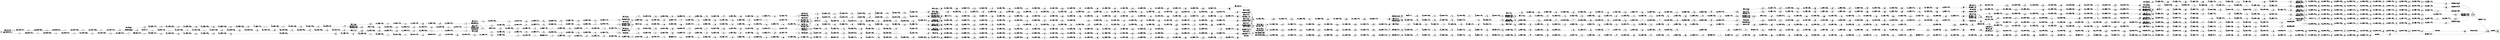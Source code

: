 digraph FST {
rankdir = LR;
size = "22,17";
label = "";
center = 1;
orientation = Portrait;
ranksep = "0.4";
nodesep = "0.25";
0 [label = "0", shape = circle, style = bold, fontsize = 14]
	0 -> 1 [label = "_EPS:_M/3.7398", fontsize = 14];
	0 -> 2 [label = "_EPS:Martian/4.0748", fontsize = 14];
1 [label = "1", shape = circle, style = solid, fontsize = 14]
	1 -> 3 [label = "_M-0-0:_EPS/1.7918", fontsize = 14];
2 [label = "2", shape = circle, style = solid, fontsize = 14]
	2 -> 4 [label = "_M-0-0:_EPS/1.7918", fontsize = 14];
3 [label = "3", shape = circle, style = solid, fontsize = 14]
	3 -> 5 [label = "_M-1-0:_EPS/1.0986", fontsize = 14];
4 [label = "4", shape = circle, style = solid, fontsize = 14]
	4 -> 6 [label = "_M-1-0:_EPS/1.0986", fontsize = 14];
5 [label = "5", shape = circle, style = solid, fontsize = 14]
	5 -> 7 [label = "_M-1-0:_EPS/1.7918", fontsize = 14];
6 [label = "6", shape = circle, style = solid, fontsize = 14]
	6 -> 8 [label = "_M-1-0:_EPS/1.7918", fontsize = 14];
7 [label = "7", shape = circle, style = solid, fontsize = 14]
	7 -> 9 [label = "_M-2-1:_EPS/1.0986", fontsize = 14];
8 [label = "8", shape = circle, style = solid, fontsize = 14]
	8 -> 10 [label = "_M-2-1:_EPS/1.0986", fontsize = 14];
9 [label = "9", shape = circle, style = solid, fontsize = 14]
	9 -> 11 [label = "_M-2-1:_EPS/1.0986", fontsize = 14];
10 [label = "10", shape = circle, style = solid, fontsize = 14]
	10 -> 12 [label = "_M-2-1:_EPS/1.0986", fontsize = 14];
11 [label = "11", shape = circle, style = solid, fontsize = 14]
	11 -> 13 [label = "_M-2-1:_EPS/1.7918", fontsize = 14];
12 [label = "12", shape = circle, style = solid, fontsize = 14]
	12 -> 14 [label = "_M-2-1:_EPS/1.7918", fontsize = 14];
13 [label = "13", shape = circle, style = solid, fontsize = 14]
	13 -> 16 [label = "_EPS:_a/2.3054", fontsize = 14];
	13 -> 15 [label = "_EOC:_EOC/3.8323", fontsize = 14];
14 [label = "14", shape = circle, style = solid, fontsize = 14]
	14 -> 17 [label = "_EPS:_EPS/2.1972", fontsize = 14];
15 [label = "15", shape = circle, style = solid, fontsize = 14]
	15 -> 18 [label = "_EPS:_a/7.114", fontsize = 14];
16 [label = "16", shape = circle, style = solid, fontsize = 14]
	16 -> 19 [label = "_a-0-0:_EPS/1.7918", fontsize = 14];
17 [label = "17", shape = circle, style = solid, fontsize = 14]
	17 -> 20 [label = "_a-0-0:_EPS/1.7918", fontsize = 14];
18 [label = "18", shape = circle, style = solid, fontsize = 14]
	18 -> 21 [label = "_a-0-0:_EPS/1.7918", fontsize = 14];
19 [label = "19", shape = circle, style = solid, fontsize = 14]
	19 -> 22 [label = "_a-1-1:_EPS/1.0986", fontsize = 14];
20 [label = "20", shape = circle, style = solid, fontsize = 14]
	20 -> 23 [label = "_a-1-1:_EPS/1.0986", fontsize = 14];
21 [label = "21", shape = circle, style = solid, fontsize = 14]
	21 -> 24 [label = "_a-1-1:_EPS/1.0986", fontsize = 14];
22 [label = "22", shape = circle, style = solid, fontsize = 14]
	22 -> 25 [label = "_a-1-1:_EPS/1.0986", fontsize = 14];
23 [label = "23", shape = circle, style = solid, fontsize = 14]
	23 -> 26 [label = "_a-1-1:_EPS/1.0986", fontsize = 14];
24 [label = "24", shape = circle, style = solid, fontsize = 14]
	24 -> 27 [label = "_a-1-1:_EPS/1.0986", fontsize = 14];
25 [label = "25", shape = circle, style = solid, fontsize = 14]
	25 -> 28 [label = "_a-1-1:_EPS/1.0986", fontsize = 14];
26 [label = "26", shape = circle, style = solid, fontsize = 14]
	26 -> 29 [label = "_a-1-1:_EPS/1.0986", fontsize = 14];
27 [label = "27", shape = circle, style = solid, fontsize = 14]
	27 -> 30 [label = "_a-1-1:_EPS/1.0986", fontsize = 14];
28 [label = "28", shape = circle, style = solid, fontsize = 14]
	28 -> 31 [label = "_a-1-0:_EPS/1.0986", fontsize = 14];
29 [label = "29", shape = circle, style = solid, fontsize = 14]
	29 -> 32 [label = "_a-1-0:_EPS/1.0986", fontsize = 14];
30 [label = "30", shape = circle, style = solid, fontsize = 14]
	30 -> 33 [label = "_a-1-0:_EPS/1.0986", fontsize = 14];
31 [label = "31", shape = circle, style = solid, fontsize = 14]
	31 -> 34 [label = "_a-1-0:_EPS/1.0986", fontsize = 14];
32 [label = "32", shape = circle, style = solid, fontsize = 14]
	32 -> 35 [label = "_a-1-0:_EPS/1.0986", fontsize = 14];
33 [label = "33", shape = circle, style = solid, fontsize = 14]
	33 -> 36 [label = "_a-1-0:_EPS/1.0986", fontsize = 14];
34 [label = "34", shape = circle, style = solid, fontsize = 14]
	34 -> 37 [label = "_a-1-1:_EPS/1.7918", fontsize = 14];
35 [label = "35", shape = circle, style = solid, fontsize = 14]
	35 -> 38 [label = "_a-1-1:_EPS/1.7918", fontsize = 14];
36 [label = "36", shape = circle, style = solid, fontsize = 14]
	36 -> 39 [label = "_a-1-1:_EPS/1.7918", fontsize = 14];
37 [label = "37", shape = circle, style = solid, fontsize = 14]
	37 -> 40 [label = "_a-2-1:_EPS/1.0986", fontsize = 14];
38 [label = "38", shape = circle, style = solid, fontsize = 14]
	38 -> 41 [label = "_a-2-1:_EPS/1.0986", fontsize = 14];
39 [label = "39", shape = circle, style = solid, fontsize = 14]
	39 -> 42 [label = "_a-2-1:_EPS/1.0986", fontsize = 14];
40 [label = "40", shape = circle, style = solid, fontsize = 14]
	40 -> 43 [label = "_a-2-1:_EPS/1.0986", fontsize = 14];
41 [label = "41", shape = circle, style = solid, fontsize = 14]
	41 -> 44 [label = "_a-2-1:_EPS/1.0986", fontsize = 14];
42 [label = "42", shape = circle, style = solid, fontsize = 14]
	42 -> 45 [label = "_a-2-1:_EPS/1.0986", fontsize = 14];
43 [label = "43", shape = circle, style = solid, fontsize = 14]
	43 -> 46 [label = "_a-2-1:_EPS/1.0986", fontsize = 14];
44 [label = "44", shape = circle, style = solid, fontsize = 14]
	44 -> 47 [label = "_a-2-1:_EPS/1.0986", fontsize = 14];
45 [label = "45", shape = circle, style = solid, fontsize = 14]
	45 -> 48 [label = "_a-2-1:_EPS/1.0986", fontsize = 14];
46 [label = "46", shape = circle, style = solid, fontsize = 14]
	46 -> 49 [label = "_a-2-1:_EPS/1.7918", fontsize = 14];
47 [label = "47", shape = circle, style = solid, fontsize = 14]
	47 -> 50 [label = "_a-2-1:_EPS/1.7918", fontsize = 14];
48 [label = "48", shape = circle, style = solid, fontsize = 14]
	48 -> 51 [label = "_a-2-1:_EPS/1.7918", fontsize = 14];
49 [label = "49", shape = circle, style = solid, fontsize = 14]
	49 -> 53 [label = "_EPS:_r/2.3261", fontsize = 14];
	49 -> 52 [label = "_EOC:_EOC/4.4786", fontsize = 14];
50 [label = "50", shape = circle, style = solid, fontsize = 14]
	50 -> 54 [label = "_EPS:_EPS/2.1972", fontsize = 14];
51 [label = "51", shape = circle, style = solid, fontsize = 14]
	51 -> 55 [label = "_EPS:_r/4.7164", fontsize = 14];
	51 -> 52 [label = "_EOC:_EOC/2.4498", fontsize = 14];
52 [label = "52", shape = circle, style = solid, fontsize = 14]
	52 -> 56 [label = "_EPS:_r/7.1823", fontsize = 14];
53 [label = "53", shape = circle, style = solid, fontsize = 14]
	53 -> 57 [label = "_r-0-1:_EPS/1.0986", fontsize = 14];
54 [label = "54", shape = circle, style = solid, fontsize = 14]
	54 -> 58 [label = "_r-0-1:_EPS/1.0986", fontsize = 14];
55 [label = "55", shape = circle, style = solid, fontsize = 14]
	55 -> 59 [label = "_r-0-1:_EPS/1.0986", fontsize = 14];
56 [label = "56", shape = circle, style = solid, fontsize = 14]
	56 -> 60 [label = "_r-0-1:_EPS/1.0986", fontsize = 14];
57 [label = "57", shape = circle, style = solid, fontsize = 14]
	57 -> 61 [label = "_r-0-0:_EPS/1.7918", fontsize = 14];
58 [label = "58", shape = circle, style = solid, fontsize = 14]
	58 -> 62 [label = "_r-0-0:_EPS/1.7918", fontsize = 14];
59 [label = "59", shape = circle, style = solid, fontsize = 14]
	59 -> 63 [label = "_r-0-0:_EPS/1.7918", fontsize = 14];
60 [label = "60", shape = circle, style = solid, fontsize = 14]
	60 -> 64 [label = "_r-0-0:_EPS/1.7918", fontsize = 14];
61 [label = "61", shape = circle, style = solid, fontsize = 14]
	61 -> 65 [label = "_r-1-1:_EPS/1.7918", fontsize = 14];
62 [label = "62", shape = circle, style = solid, fontsize = 14]
	62 -> 66 [label = "_r-1-1:_EPS/1.7918", fontsize = 14];
63 [label = "63", shape = circle, style = solid, fontsize = 14]
	63 -> 67 [label = "_r-1-1:_EPS/1.7918", fontsize = 14];
64 [label = "64", shape = circle, style = solid, fontsize = 14]
	64 -> 68 [label = "_r-1-1:_EPS/1.7918", fontsize = 14];
65 [label = "65", shape = circle, style = solid, fontsize = 14]
	65 -> 69 [label = "_r-2-1:_EPS/1.0986", fontsize = 14];
66 [label = "66", shape = circle, style = solid, fontsize = 14]
	66 -> 70 [label = "_r-2-1:_EPS/1.0986", fontsize = 14];
67 [label = "67", shape = circle, style = solid, fontsize = 14]
	67 -> 71 [label = "_r-2-1:_EPS/1.0986", fontsize = 14];
68 [label = "68", shape = circle, style = solid, fontsize = 14]
	68 -> 72 [label = "_r-2-1:_EPS/1.0986", fontsize = 14];
69 [label = "69", shape = circle, style = solid, fontsize = 14]
	69 -> 73 [label = "_r-2-1:_EPS/1.7918", fontsize = 14];
70 [label = "70", shape = circle, style = solid, fontsize = 14]
	70 -> 74 [label = "_r-2-1:_EPS/1.7918", fontsize = 14];
71 [label = "71", shape = circle, style = solid, fontsize = 14]
	71 -> 75 [label = "_r-2-1:_EPS/1.7918", fontsize = 14];
72 [label = "72", shape = circle, style = solid, fontsize = 14]
	72 -> 76 [label = "_r-2-1:_EPS/1.7918", fontsize = 14];
73 [label = "73", shape = circle, style = solid, fontsize = 14]
	73 -> 78 [label = "_EPS:_t/3.4874", fontsize = 14];
	73 -> 77 [label = "_EOC:_EOC/3.368", fontsize = 14];
74 [label = "74", shape = circle, style = solid, fontsize = 14]
	74 -> 79 [label = "_EPS:_EPS/2.1972", fontsize = 14];
75 [label = "75", shape = circle, style = solid, fontsize = 14]
	75 -> 80 [label = "_EPS:_t/3.8558", fontsize = 14];
	75 -> 77 [label = "_EOC:_EOC/1.95", fontsize = 14];
76 [label = "76", shape = circle, style = solid, fontsize = 14]
	76 -> 81 [label = "_EPS:_t/4.094", fontsize = 14];
	76 -> 77 [label = "_EOC:_EOC/1.8275", fontsize = 14];
77 [label = "77", shape = circle, style = solid, fontsize = 14]
	77 -> 82 [label = "_EPS:_t/7.1823", fontsize = 14];
78 [label = "78", shape = circle, style = solid, fontsize = 14]
	78 -> 83 [label = "_t-0-1:_EPS/1.0986", fontsize = 14];
79 [label = "79", shape = circle, style = solid, fontsize = 14]
	79 -> 84 [label = "_t-0-1:_EPS/1.0986", fontsize = 14];
80 [label = "80", shape = circle, style = solid, fontsize = 14]
	80 -> 85 [label = "_t-0-1:_EPS/1.0986", fontsize = 14];
81 [label = "81", shape = circle, style = solid, fontsize = 14]
	81 -> 86 [label = "_t-0-1:_EPS/1.0986", fontsize = 14];
82 [label = "82", shape = circle, style = solid, fontsize = 14]
	82 -> 87 [label = "_t-0-1:_EPS/1.0986", fontsize = 14];
83 [label = "83", shape = circle, style = solid, fontsize = 14]
	83 -> 88 [label = "_t-0-1:_EPS/1.7918", fontsize = 14];
84 [label = "84", shape = circle, style = solid, fontsize = 14]
	84 -> 89 [label = "_t-0-1:_EPS/1.7918", fontsize = 14];
85 [label = "85", shape = circle, style = solid, fontsize = 14]
	85 -> 90 [label = "_t-0-1:_EPS/1.7918", fontsize = 14];
86 [label = "86", shape = circle, style = solid, fontsize = 14]
	86 -> 91 [label = "_t-0-1:_EPS/1.7918", fontsize = 14];
87 [label = "87", shape = circle, style = solid, fontsize = 14]
	87 -> 92 [label = "_t-0-1:_EPS/1.7918", fontsize = 14];
88 [label = "88", shape = circle, style = solid, fontsize = 14]
	88 -> 93 [label = "_t-1-0:_EPS/1.7918", fontsize = 14];
89 [label = "89", shape = circle, style = solid, fontsize = 14]
	89 -> 94 [label = "_t-1-0:_EPS/1.7918", fontsize = 14];
90 [label = "90", shape = circle, style = solid, fontsize = 14]
	90 -> 95 [label = "_t-1-0:_EPS/1.7918", fontsize = 14];
91 [label = "91", shape = circle, style = solid, fontsize = 14]
	91 -> 96 [label = "_t-1-0:_EPS/1.7918", fontsize = 14];
92 [label = "92", shape = circle, style = solid, fontsize = 14]
	92 -> 97 [label = "_t-1-0:_EPS/1.7918", fontsize = 14];
93 [label = "93", shape = circle, style = solid, fontsize = 14]
	93 -> 98 [label = "_t-2-0:_EPS/1.0986", fontsize = 14];
94 [label = "94", shape = circle, style = solid, fontsize = 14]
	94 -> 99 [label = "_t-2-0:_EPS/1.0986", fontsize = 14];
95 [label = "95", shape = circle, style = solid, fontsize = 14]
	95 -> 100 [label = "_t-2-0:_EPS/1.0986", fontsize = 14];
96 [label = "96", shape = circle, style = solid, fontsize = 14]
	96 -> 101 [label = "_t-2-0:_EPS/1.0986", fontsize = 14];
97 [label = "97", shape = circle, style = solid, fontsize = 14]
	97 -> 102 [label = "_t-2-0:_EPS/1.0986", fontsize = 14];
98 [label = "98", shape = circle, style = solid, fontsize = 14]
	98 -> 103 [label = "_t-2-0:_EPS/1.0986", fontsize = 14];
99 [label = "99", shape = circle, style = solid, fontsize = 14]
	99 -> 104 [label = "_t-2-0:_EPS/1.0986", fontsize = 14];
100 [label = "100", shape = circle, style = solid, fontsize = 14]
	100 -> 105 [label = "_t-2-0:_EPS/1.0986", fontsize = 14];
101 [label = "101", shape = circle, style = solid, fontsize = 14]
	101 -> 106 [label = "_t-2-0:_EPS/1.0986", fontsize = 14];
102 [label = "102", shape = circle, style = solid, fontsize = 14]
	102 -> 107 [label = "_t-2-0:_EPS/1.0986", fontsize = 14];
103 [label = "103", shape = circle, style = solid, fontsize = 14]
	103 -> 108 [label = "_t-2-1:_EPS/1.0986", fontsize = 14];
104 [label = "104", shape = circle, style = solid, fontsize = 14]
	104 -> 109 [label = "_t-2-1:_EPS/1.0986", fontsize = 14];
105 [label = "105", shape = circle, style = solid, fontsize = 14]
	105 -> 110 [label = "_t-2-1:_EPS/1.0986", fontsize = 14];
106 [label = "106", shape = circle, style = solid, fontsize = 14]
	106 -> 111 [label = "_t-2-1:_EPS/1.0986", fontsize = 14];
107 [label = "107", shape = circle, style = solid, fontsize = 14]
	107 -> 112 [label = "_t-2-1:_EPS/1.0986", fontsize = 14];
108 [label = "108", shape = circle, style = solid, fontsize = 14]
	108 -> 113 [label = "_t-2-1:_EPS/1.7918", fontsize = 14];
109 [label = "109", shape = circle, style = solid, fontsize = 14]
	109 -> 114 [label = "_t-2-1:_EPS/1.7918", fontsize = 14];
110 [label = "110", shape = circle, style = solid, fontsize = 14]
	110 -> 115 [label = "_t-2-1:_EPS/1.7918", fontsize = 14];
111 [label = "111", shape = circle, style = solid, fontsize = 14]
	111 -> 116 [label = "_t-2-1:_EPS/1.7918", fontsize = 14];
112 [label = "112", shape = circle, style = solid, fontsize = 14]
	112 -> 117 [label = "_t-2-1:_EPS/1.7918", fontsize = 14];
113 [label = "113", shape = circle, style = solid, fontsize = 14]
	113 -> 119 [label = "_EPS:_i/2.5213", fontsize = 14];
	113 -> 118 [label = "_EOC:_EOC/2.8456", fontsize = 14];
114 [label = "114", shape = circle, style = solid, fontsize = 14]
	114 -> 120 [label = "_EPS:_EPS/2.1972", fontsize = 14];
115 [label = "115", shape = circle, style = solid, fontsize = 14]
	115 -> 121 [label = "_EPS:_i/3.051", fontsize = 14];
	115 -> 118 [label = "_EOC:_EOC/2.1158", fontsize = 14];
116 [label = "116", shape = circle, style = solid, fontsize = 14]
	116 -> 122 [label = "_EPS:_i/3.4223", fontsize = 14];
	116 -> 118 [label = "_EOC:_EOC/1.9088", fontsize = 14];
117 [label = "117", shape = circle, style = solid, fontsize = 14]
	117 -> 123 [label = "_EPS:_i/3.7328", fontsize = 14];
	117 -> 118 [label = "_EOC:_EOC/1.8035", fontsize = 14];
118 [label = "118", shape = circle, style = solid, fontsize = 14]
	118 -> 124 [label = "_EPS:_i/7.1823", fontsize = 14];
119 [label = "119", shape = circle, style = solid, fontsize = 14]
	119 -> 125 [label = "_i-0-0:_EPS/1.0986", fontsize = 14];
120 [label = "120", shape = circle, style = solid, fontsize = 14]
	120 -> 126 [label = "_i-0-0:_EPS/1.0986", fontsize = 14];
121 [label = "121", shape = circle, style = solid, fontsize = 14]
	121 -> 127 [label = "_i-0-0:_EPS/1.0986", fontsize = 14];
122 [label = "122", shape = circle, style = solid, fontsize = 14]
	122 -> 128 [label = "_i-0-0:_EPS/1.0986", fontsize = 14];
123 [label = "123", shape = circle, style = solid, fontsize = 14]
	123 -> 129 [label = "_i-0-0:_EPS/1.0986", fontsize = 14];
124 [label = "124", shape = circle, style = solid, fontsize = 14]
	124 -> 130 [label = "_i-0-0:_EPS/1.0986", fontsize = 14];
125 [label = "125", shape = circle, style = solid, fontsize = 14]
	125 -> 131 [label = "_i-0-1:_EPS/1.0986", fontsize = 14];
126 [label = "126", shape = circle, style = solid, fontsize = 14]
	126 -> 132 [label = "_i-0-1:_EPS/1.0986", fontsize = 14];
127 [label = "127", shape = circle, style = solid, fontsize = 14]
	127 -> 133 [label = "_i-0-1:_EPS/1.0986", fontsize = 14];
128 [label = "128", shape = circle, style = solid, fontsize = 14]
	128 -> 134 [label = "_i-0-1:_EPS/1.0986", fontsize = 14];
129 [label = "129", shape = circle, style = solid, fontsize = 14]
	129 -> 135 [label = "_i-0-1:_EPS/1.0986", fontsize = 14];
130 [label = "130", shape = circle, style = solid, fontsize = 14]
	130 -> 136 [label = "_i-0-1:_EPS/1.0986", fontsize = 14];
131 [label = "131", shape = circle, style = solid, fontsize = 14]
	131 -> 137 [label = "_i-0-0:_EPS/1.7918", fontsize = 14];
132 [label = "132", shape = circle, style = solid, fontsize = 14]
	132 -> 138 [label = "_i-0-0:_EPS/1.7918", fontsize = 14];
133 [label = "133", shape = circle, style = solid, fontsize = 14]
	133 -> 139 [label = "_i-0-0:_EPS/1.7918", fontsize = 14];
134 [label = "134", shape = circle, style = solid, fontsize = 14]
	134 -> 140 [label = "_i-0-0:_EPS/1.7918", fontsize = 14];
135 [label = "135", shape = circle, style = solid, fontsize = 14]
	135 -> 141 [label = "_i-0-0:_EPS/1.7918", fontsize = 14];
136 [label = "136", shape = circle, style = solid, fontsize = 14]
	136 -> 142 [label = "_i-0-0:_EPS/1.7918", fontsize = 14];
137 [label = "137", shape = circle, style = solid, fontsize = 14]
	137 -> 143 [label = "_i-1-0:_EPS/1.0986", fontsize = 14];
138 [label = "138", shape = circle, style = solid, fontsize = 14]
	138 -> 144 [label = "_i-1-0:_EPS/1.0986", fontsize = 14];
139 [label = "139", shape = circle, style = solid, fontsize = 14]
	139 -> 145 [label = "_i-1-0:_EPS/1.0986", fontsize = 14];
140 [label = "140", shape = circle, style = solid, fontsize = 14]
	140 -> 146 [label = "_i-1-0:_EPS/1.0986", fontsize = 14];
141 [label = "141", shape = circle, style = solid, fontsize = 14]
	141 -> 147 [label = "_i-1-0:_EPS/1.0986", fontsize = 14];
142 [label = "142", shape = circle, style = solid, fontsize = 14]
	142 -> 148 [label = "_i-1-0:_EPS/1.0986", fontsize = 14];
143 [label = "143", shape = circle, style = solid, fontsize = 14]
	143 -> 149 [label = "_i-1-0:_EPS/1.0986", fontsize = 14];
144 [label = "144", shape = circle, style = solid, fontsize = 14]
	144 -> 150 [label = "_i-1-0:_EPS/1.0986", fontsize = 14];
145 [label = "145", shape = circle, style = solid, fontsize = 14]
	145 -> 151 [label = "_i-1-0:_EPS/1.0986", fontsize = 14];
146 [label = "146", shape = circle, style = solid, fontsize = 14]
	146 -> 152 [label = "_i-1-0:_EPS/1.0986", fontsize = 14];
147 [label = "147", shape = circle, style = solid, fontsize = 14]
	147 -> 153 [label = "_i-1-0:_EPS/1.0986", fontsize = 14];
148 [label = "148", shape = circle, style = solid, fontsize = 14]
	148 -> 154 [label = "_i-1-0:_EPS/1.0986", fontsize = 14];
149 [label = "149", shape = circle, style = solid, fontsize = 14]
	149 -> 155 [label = "_i-1-1:_EPS/1.0986", fontsize = 14];
150 [label = "150", shape = circle, style = solid, fontsize = 14]
	150 -> 156 [label = "_i-1-1:_EPS/1.0986", fontsize = 14];
151 [label = "151", shape = circle, style = solid, fontsize = 14]
	151 -> 157 [label = "_i-1-1:_EPS/1.0986", fontsize = 14];
152 [label = "152", shape = circle, style = solid, fontsize = 14]
	152 -> 158 [label = "_i-1-1:_EPS/1.0986", fontsize = 14];
153 [label = "153", shape = circle, style = solid, fontsize = 14]
	153 -> 159 [label = "_i-1-1:_EPS/1.0986", fontsize = 14];
154 [label = "154", shape = circle, style = solid, fontsize = 14]
	154 -> 160 [label = "_i-1-1:_EPS/1.0986", fontsize = 14];
155 [label = "155", shape = circle, style = solid, fontsize = 14]
	155 -> 161 [label = "_i-1-1:_EPS/1.0986", fontsize = 14];
156 [label = "156", shape = circle, style = solid, fontsize = 14]
	156 -> 162 [label = "_i-1-1:_EPS/1.0986", fontsize = 14];
157 [label = "157", shape = circle, style = solid, fontsize = 14]
	157 -> 163 [label = "_i-1-1:_EPS/1.0986", fontsize = 14];
158 [label = "158", shape = circle, style = solid, fontsize = 14]
	158 -> 164 [label = "_i-1-1:_EPS/1.0986", fontsize = 14];
159 [label = "159", shape = circle, style = solid, fontsize = 14]
	159 -> 165 [label = "_i-1-1:_EPS/1.0986", fontsize = 14];
160 [label = "160", shape = circle, style = solid, fontsize = 14]
	160 -> 166 [label = "_i-1-1:_EPS/1.0986", fontsize = 14];
161 [label = "161", shape = circle, style = solid, fontsize = 14]
	161 -> 167 [label = "_i-1-0:_EPS/1.7918", fontsize = 14];
162 [label = "162", shape = circle, style = solid, fontsize = 14]
	162 -> 168 [label = "_i-1-0:_EPS/1.7918", fontsize = 14];
163 [label = "163", shape = circle, style = solid, fontsize = 14]
	163 -> 169 [label = "_i-1-0:_EPS/1.7918", fontsize = 14];
164 [label = "164", shape = circle, style = solid, fontsize = 14]
	164 -> 170 [label = "_i-1-0:_EPS/1.7918", fontsize = 14];
165 [label = "165", shape = circle, style = solid, fontsize = 14]
	165 -> 171 [label = "_i-1-0:_EPS/1.7918", fontsize = 14];
166 [label = "166", shape = circle, style = solid, fontsize = 14]
	166 -> 172 [label = "_i-1-0:_EPS/1.7918", fontsize = 14];
167 [label = "167", shape = circle, style = solid, fontsize = 14]
	167 -> 173 [label = "_i-2-1:_EPS/1.7918", fontsize = 14];
168 [label = "168", shape = circle, style = solid, fontsize = 14]
	168 -> 174 [label = "_i-2-1:_EPS/1.7918", fontsize = 14];
169 [label = "169", shape = circle, style = solid, fontsize = 14]
	169 -> 175 [label = "_i-2-1:_EPS/1.7918", fontsize = 14];
170 [label = "170", shape = circle, style = solid, fontsize = 14]
	170 -> 176 [label = "_i-2-1:_EPS/1.7918", fontsize = 14];
171 [label = "171", shape = circle, style = solid, fontsize = 14]
	171 -> 177 [label = "_i-2-1:_EPS/1.7918", fontsize = 14];
172 [label = "172", shape = circle, style = solid, fontsize = 14]
	172 -> 178 [label = "_i-2-1:_EPS/1.7918", fontsize = 14];
173 [label = "173", shape = circle, style = solid, fontsize = 14]
	173 -> 180 [label = "_EPS:_a/2.5189", fontsize = 14];
	173 -> 179 [label = "_EOC:_EOC/2.8456", fontsize = 14];
174 [label = "174", shape = circle, style = solid, fontsize = 14]
	174 -> 181 [label = "_EPS:_EPS/2.1972", fontsize = 14];
175 [label = "175", shape = circle, style = solid, fontsize = 14]
	175 -> 182 [label = "_EPS:_a/2.8689", fontsize = 14];
	175 -> 179 [label = "_EOC:_EOC/2.27", fontsize = 14];
176 [label = "176", shape = circle, style = solid, fontsize = 14]
	176 -> 183 [label = "_EPS:_a/3.0428", fontsize = 14];
	176 -> 179 [label = "_EOC:_EOC/2.1158", fontsize = 14];
177 [label = "177", shape = circle, style = solid, fontsize = 14]
	177 -> 184 [label = "_EPS:_a/3.4077", fontsize = 14];
	177 -> 179 [label = "_EOC:_EOC/1.9088", fontsize = 14];
178 [label = "178", shape = circle, style = solid, fontsize = 14]
	178 -> 185 [label = "_EPS:_a/3.7108", fontsize = 14];
	178 -> 179 [label = "_EOC:_EOC/1.8035", fontsize = 14];
179 [label = "179", shape = circle, style = solid, fontsize = 14]
	179 -> 186 [label = "_EPS:_a/7.114", fontsize = 14];
180 [label = "180", shape = circle, style = solid, fontsize = 14]
	180 -> 187 [label = "_a-0-0:_EPS/1.7918", fontsize = 14];
181 [label = "181", shape = circle, style = solid, fontsize = 14]
	181 -> 188 [label = "_a-0-0:_EPS/1.7918", fontsize = 14];
182 [label = "182", shape = circle, style = solid, fontsize = 14]
	182 -> 189 [label = "_a-0-0:_EPS/1.7918", fontsize = 14];
183 [label = "183", shape = circle, style = solid, fontsize = 14]
	183 -> 190 [label = "_a-0-0:_EPS/1.7918", fontsize = 14];
184 [label = "184", shape = circle, style = solid, fontsize = 14]
	184 -> 191 [label = "_a-0-0:_EPS/1.7918", fontsize = 14];
185 [label = "185", shape = circle, style = solid, fontsize = 14]
	185 -> 192 [label = "_a-0-0:_EPS/1.7918", fontsize = 14];
186 [label = "186", shape = circle, style = solid, fontsize = 14]
	186 -> 193 [label = "_a-0-0:_EPS/1.7918", fontsize = 14];
187 [label = "187", shape = circle, style = solid, fontsize = 14]
	187 -> 194 [label = "_a-1-0:_EPS/1.7918", fontsize = 14];
188 [label = "188", shape = circle, style = solid, fontsize = 14]
	188 -> 195 [label = "_a-1-0:_EPS/1.7918", fontsize = 14];
189 [label = "189", shape = circle, style = solid, fontsize = 14]
	189 -> 196 [label = "_a-1-0:_EPS/1.7918", fontsize = 14];
190 [label = "190", shape = circle, style = solid, fontsize = 14]
	190 -> 197 [label = "_a-1-0:_EPS/1.7918", fontsize = 14];
191 [label = "191", shape = circle, style = solid, fontsize = 14]
	191 -> 198 [label = "_a-1-0:_EPS/1.7918", fontsize = 14];
192 [label = "192", shape = circle, style = solid, fontsize = 14]
	192 -> 199 [label = "_a-1-0:_EPS/1.7918", fontsize = 14];
193 [label = "193", shape = circle, style = solid, fontsize = 14]
	193 -> 200 [label = "_a-1-0:_EPS/1.7918", fontsize = 14];
194 [label = "194", shape = circle, style = solid, fontsize = 14]
	194 -> 201 [label = "_a-2-0:_EPS/1.0986", fontsize = 14];
195 [label = "195", shape = circle, style = solid, fontsize = 14]
	195 -> 202 [label = "_a-2-0:_EPS/1.0986", fontsize = 14];
196 [label = "196", shape = circle, style = solid, fontsize = 14]
	196 -> 203 [label = "_a-2-0:_EPS/1.0986", fontsize = 14];
197 [label = "197", shape = circle, style = solid, fontsize = 14]
	197 -> 204 [label = "_a-2-0:_EPS/1.0986", fontsize = 14];
198 [label = "198", shape = circle, style = solid, fontsize = 14]
	198 -> 205 [label = "_a-2-0:_EPS/1.0986", fontsize = 14];
199 [label = "199", shape = circle, style = solid, fontsize = 14]
	199 -> 206 [label = "_a-2-0:_EPS/1.0986", fontsize = 14];
200 [label = "200", shape = circle, style = solid, fontsize = 14]
	200 -> 207 [label = "_a-2-0:_EPS/1.0986", fontsize = 14];
201 [label = "201", shape = circle, style = solid, fontsize = 14]
	201 -> 208 [label = "_a-2-0:_EPS/1.0986", fontsize = 14];
202 [label = "202", shape = circle, style = solid, fontsize = 14]
	202 -> 209 [label = "_a-2-0:_EPS/1.0986", fontsize = 14];
203 [label = "203", shape = circle, style = solid, fontsize = 14]
	203 -> 210 [label = "_a-2-0:_EPS/1.0986", fontsize = 14];
204 [label = "204", shape = circle, style = solid, fontsize = 14]
	204 -> 211 [label = "_a-2-0:_EPS/1.0986", fontsize = 14];
205 [label = "205", shape = circle, style = solid, fontsize = 14]
	205 -> 212 [label = "_a-2-0:_EPS/1.0986", fontsize = 14];
206 [label = "206", shape = circle, style = solid, fontsize = 14]
	206 -> 213 [label = "_a-2-0:_EPS/1.0986", fontsize = 14];
207 [label = "207", shape = circle, style = solid, fontsize = 14]
	207 -> 214 [label = "_a-2-0:_EPS/1.0986", fontsize = 14];
208 [label = "208", shape = circle, style = solid, fontsize = 14]
	208 -> 215 [label = "_a-2-0:_EPS/1.0986", fontsize = 14];
209 [label = "209", shape = circle, style = solid, fontsize = 14]
	209 -> 216 [label = "_a-2-0:_EPS/1.0986", fontsize = 14];
210 [label = "210", shape = circle, style = solid, fontsize = 14]
	210 -> 217 [label = "_a-2-0:_EPS/1.0986", fontsize = 14];
211 [label = "211", shape = circle, style = solid, fontsize = 14]
	211 -> 218 [label = "_a-2-0:_EPS/1.0986", fontsize = 14];
212 [label = "212", shape = circle, style = solid, fontsize = 14]
	212 -> 219 [label = "_a-2-0:_EPS/1.0986", fontsize = 14];
213 [label = "213", shape = circle, style = solid, fontsize = 14]
	213 -> 220 [label = "_a-2-0:_EPS/1.0986", fontsize = 14];
214 [label = "214", shape = circle, style = solid, fontsize = 14]
	214 -> 221 [label = "_a-2-0:_EPS/1.0986", fontsize = 14];
215 [label = "215", shape = circle, style = solid, fontsize = 14]
	215 -> 222 [label = "_a-2-1:_EPS/1.7918", fontsize = 14];
216 [label = "216", shape = circle, style = solid, fontsize = 14]
	216 -> 223 [label = "_a-2-1:_EPS/1.7918", fontsize = 14];
217 [label = "217", shape = circle, style = solid, fontsize = 14]
	217 -> 224 [label = "_a-2-1:_EPS/1.7918", fontsize = 14];
218 [label = "218", shape = circle, style = solid, fontsize = 14]
	218 -> 225 [label = "_a-2-1:_EPS/1.7918", fontsize = 14];
219 [label = "219", shape = circle, style = solid, fontsize = 14]
	219 -> 226 [label = "_a-2-1:_EPS/1.7918", fontsize = 14];
220 [label = "220", shape = circle, style = solid, fontsize = 14]
	220 -> 227 [label = "_a-2-1:_EPS/1.7918", fontsize = 14];
221 [label = "221", shape = circle, style = solid, fontsize = 14]
	221 -> 228 [label = "_a-2-1:_EPS/1.7918", fontsize = 14];
222 [label = "222", shape = circle, style = solid, fontsize = 14]
	222 -> 230 [label = "_EPS:_n/2.3721", fontsize = 14];
	222 -> 229 [label = "_EOC:_EOC/3.4919", fontsize = 14];
223 [label = "223", shape = circle, style = solid, fontsize = 14]
	223 -> 231 [label = "_EPS:_EPS/2.1972", fontsize = 14];
224 [label = "224", shape = circle, style = solid, fontsize = 14]
	224 -> 232 [label = "_EPS:_n/2.432", fontsize = 14];
	224 -> 229 [label = "_EOC:_EOC/3.2264", fontsize = 14];
225 [label = "225", shape = circle, style = solid, fontsize = 14]
	225 -> 233 [label = "_EPS:_n/2.5331", fontsize = 14];
	225 -> 229 [label = "_EOC:_EOC/2.9163", fontsize = 14];
226 [label = "226", shape = circle, style = solid, fontsize = 14]
	226 -> 234 [label = "_EPS:_n/2.602", fontsize = 14];
	226 -> 229 [label = "_EOC:_EOC/2.7621", fontsize = 14];
227 [label = "227", shape = circle, style = solid, fontsize = 14]
	227 -> 235 [label = "_EPS:_n/2.7239", fontsize = 14];
	227 -> 229 [label = "_EOC:_EOC/2.5551", fontsize = 14];
228 [label = "228", shape = circle, style = solid, fontsize = 14]
	228 -> 236 [label = "_EPS:_n/2.804", fontsize = 14];
	228 -> 229 [label = "_EOC:_EOC/2.4498", fontsize = 14];
229 [label = "229", shape = circle, style = solid, fontsize = 14]
	229 -> 237 [label = "_EPS:_n/7.1476", fontsize = 14];
230 [label = "230", shape = circle, style = solid, fontsize = 14]
	230 -> 238 [label = "_n-0-1:_EPS/1.0986", fontsize = 14];
231 [label = "231", shape = circle, style = solid, fontsize = 14]
	231 -> 239 [label = "_n-0-1:_EPS/1.0986", fontsize = 14];
232 [label = "232", shape = circle, style = solid, fontsize = 14]
	232 -> 240 [label = "_n-0-1:_EPS/1.0986", fontsize = 14];
233 [label = "233", shape = circle, style = solid, fontsize = 14]
	233 -> 241 [label = "_n-0-1:_EPS/1.0986", fontsize = 14];
234 [label = "234", shape = circle, style = solid, fontsize = 14]
	234 -> 242 [label = "_n-0-1:_EPS/1.0986", fontsize = 14];
235 [label = "235", shape = circle, style = solid, fontsize = 14]
	235 -> 243 [label = "_n-0-1:_EPS/1.0986", fontsize = 14];
236 [label = "236", shape = circle, style = solid, fontsize = 14]
	236 -> 244 [label = "_n-0-1:_EPS/1.0986", fontsize = 14];
237 [label = "237", shape = circle, style = solid, fontsize = 14]
	237 -> 245 [label = "_n-0-1:_EPS/1.0986", fontsize = 14];
238 [label = "238", shape = circle, style = solid, fontsize = 14]
	238 -> 246 [label = "_n-0-0:_EPS/1.7918", fontsize = 14];
239 [label = "239", shape = circle, style = solid, fontsize = 14]
	239 -> 247 [label = "_n-0-0:_EPS/1.7918", fontsize = 14];
240 [label = "240", shape = circle, style = solid, fontsize = 14]
	240 -> 248 [label = "_n-0-0:_EPS/1.7918", fontsize = 14];
241 [label = "241", shape = circle, style = solid, fontsize = 14]
	241 -> 249 [label = "_n-0-0:_EPS/1.7918", fontsize = 14];
242 [label = "242", shape = circle, style = solid, fontsize = 14]
	242 -> 250 [label = "_n-0-0:_EPS/1.7918", fontsize = 14];
243 [label = "243", shape = circle, style = solid, fontsize = 14]
	243 -> 251 [label = "_n-0-0:_EPS/1.7918", fontsize = 14];
244 [label = "244", shape = circle, style = solid, fontsize = 14]
	244 -> 252 [label = "_n-0-0:_EPS/1.7918", fontsize = 14];
245 [label = "245", shape = circle, style = solid, fontsize = 14]
	245 -> 253 [label = "_n-0-0:_EPS/1.7918", fontsize = 14];
246 [label = "246", shape = circle, style = solid, fontsize = 14]
	246 -> 254 [label = "_n-1-0:_EPS/1.0986", fontsize = 14];
247 [label = "247", shape = circle, style = solid, fontsize = 14]
	247 -> 255 [label = "_n-1-0:_EPS/1.0986", fontsize = 14];
248 [label = "248", shape = circle, style = solid, fontsize = 14]
	248 -> 256 [label = "_n-1-0:_EPS/1.0986", fontsize = 14];
249 [label = "249", shape = circle, style = solid, fontsize = 14]
	249 -> 257 [label = "_n-1-0:_EPS/1.0986", fontsize = 14];
250 [label = "250", shape = circle, style = solid, fontsize = 14]
	250 -> 258 [label = "_n-1-0:_EPS/1.0986", fontsize = 14];
251 [label = "251", shape = circle, style = solid, fontsize = 14]
	251 -> 259 [label = "_n-1-0:_EPS/1.0986", fontsize = 14];
252 [label = "252", shape = circle, style = solid, fontsize = 14]
	252 -> 260 [label = "_n-1-0:_EPS/1.0986", fontsize = 14];
253 [label = "253", shape = circle, style = solid, fontsize = 14]
	253 -> 261 [label = "_n-1-0:_EPS/1.0986", fontsize = 14];
254 [label = "254", shape = circle, style = solid, fontsize = 14]
	254 -> 262 [label = "_n-1-0:_EPS/1.0986", fontsize = 14];
255 [label = "255", shape = circle, style = solid, fontsize = 14]
	255 -> 263 [label = "_n-1-0:_EPS/1.0986", fontsize = 14];
256 [label = "256", shape = circle, style = solid, fontsize = 14]
	256 -> 264 [label = "_n-1-0:_EPS/1.0986", fontsize = 14];
257 [label = "257", shape = circle, style = solid, fontsize = 14]
	257 -> 265 [label = "_n-1-0:_EPS/1.0986", fontsize = 14];
258 [label = "258", shape = circle, style = solid, fontsize = 14]
	258 -> 266 [label = "_n-1-0:_EPS/1.0986", fontsize = 14];
259 [label = "259", shape = circle, style = solid, fontsize = 14]
	259 -> 267 [label = "_n-1-0:_EPS/1.0986", fontsize = 14];
260 [label = "260", shape = circle, style = solid, fontsize = 14]
	260 -> 268 [label = "_n-1-0:_EPS/1.0986", fontsize = 14];
261 [label = "261", shape = circle, style = solid, fontsize = 14]
	261 -> 269 [label = "_n-1-0:_EPS/1.0986", fontsize = 14];
262 [label = "262", shape = circle, style = solid, fontsize = 14]
	262 -> 270 [label = "_n-1-1:_EPS/1.0986", fontsize = 14];
263 [label = "263", shape = circle, style = solid, fontsize = 14]
	263 -> 271 [label = "_n-1-1:_EPS/1.0986", fontsize = 14];
264 [label = "264", shape = circle, style = solid, fontsize = 14]
	264 -> 272 [label = "_n-1-1:_EPS/1.0986", fontsize = 14];
265 [label = "265", shape = circle, style = solid, fontsize = 14]
	265 -> 273 [label = "_n-1-1:_EPS/1.0986", fontsize = 14];
266 [label = "266", shape = circle, style = solid, fontsize = 14]
	266 -> 274 [label = "_n-1-1:_EPS/1.0986", fontsize = 14];
267 [label = "267", shape = circle, style = solid, fontsize = 14]
	267 -> 275 [label = "_n-1-1:_EPS/1.0986", fontsize = 14];
268 [label = "268", shape = circle, style = solid, fontsize = 14]
	268 -> 276 [label = "_n-1-1:_EPS/1.0986", fontsize = 14];
269 [label = "269", shape = circle, style = solid, fontsize = 14]
	269 -> 277 [label = "_n-1-1:_EPS/1.0986", fontsize = 14];
270 [label = "270", shape = circle, style = solid, fontsize = 14]
	270 -> 278 [label = "_n-1-0:_EPS/1.0986", fontsize = 14];
271 [label = "271", shape = circle, style = solid, fontsize = 14]
	271 -> 279 [label = "_n-1-0:_EPS/1.0986", fontsize = 14];
272 [label = "272", shape = circle, style = solid, fontsize = 14]
	272 -> 280 [label = "_n-1-0:_EPS/1.0986", fontsize = 14];
273 [label = "273", shape = circle, style = solid, fontsize = 14]
	273 -> 281 [label = "_n-1-0:_EPS/1.0986", fontsize = 14];
274 [label = "274", shape = circle, style = solid, fontsize = 14]
	274 -> 282 [label = "_n-1-0:_EPS/1.0986", fontsize = 14];
275 [label = "275", shape = circle, style = solid, fontsize = 14]
	275 -> 283 [label = "_n-1-0:_EPS/1.0986", fontsize = 14];
276 [label = "276", shape = circle, style = solid, fontsize = 14]
	276 -> 284 [label = "_n-1-0:_EPS/1.0986", fontsize = 14];
277 [label = "277", shape = circle, style = solid, fontsize = 14]
	277 -> 285 [label = "_n-1-0:_EPS/1.0986", fontsize = 14];
278 [label = "278", shape = circle, style = solid, fontsize = 14]
	278 -> 286 [label = "_n-1-1:_EPS/1.0986", fontsize = 14];
279 [label = "279", shape = circle, style = solid, fontsize = 14]
	279 -> 287 [label = "_n-1-1:_EPS/1.0986", fontsize = 14];
280 [label = "280", shape = circle, style = solid, fontsize = 14]
	280 -> 288 [label = "_n-1-1:_EPS/1.0986", fontsize = 14];
281 [label = "281", shape = circle, style = solid, fontsize = 14]
	281 -> 289 [label = "_n-1-1:_EPS/1.0986", fontsize = 14];
282 [label = "282", shape = circle, style = solid, fontsize = 14]
	282 -> 290 [label = "_n-1-1:_EPS/1.0986", fontsize = 14];
283 [label = "283", shape = circle, style = solid, fontsize = 14]
	283 -> 291 [label = "_n-1-1:_EPS/1.0986", fontsize = 14];
284 [label = "284", shape = circle, style = solid, fontsize = 14]
	284 -> 292 [label = "_n-1-1:_EPS/1.0986", fontsize = 14];
285 [label = "285", shape = circle, style = solid, fontsize = 14]
	285 -> 293 [label = "_n-1-1:_EPS/1.0986", fontsize = 14];
286 [label = "286", shape = circle, style = solid, fontsize = 14]
	286 -> 294 [label = "_n-1-1:_EPS/1.0986", fontsize = 14];
287 [label = "287", shape = circle, style = solid, fontsize = 14]
	287 -> 295 [label = "_n-1-1:_EPS/1.0986", fontsize = 14];
288 [label = "288", shape = circle, style = solid, fontsize = 14]
	288 -> 296 [label = "_n-1-1:_EPS/1.0986", fontsize = 14];
289 [label = "289", shape = circle, style = solid, fontsize = 14]
	289 -> 297 [label = "_n-1-1:_EPS/1.0986", fontsize = 14];
290 [label = "290", shape = circle, style = solid, fontsize = 14]
	290 -> 298 [label = "_n-1-1:_EPS/1.0986", fontsize = 14];
291 [label = "291", shape = circle, style = solid, fontsize = 14]
	291 -> 299 [label = "_n-1-1:_EPS/1.0986", fontsize = 14];
292 [label = "292", shape = circle, style = solid, fontsize = 14]
	292 -> 300 [label = "_n-1-1:_EPS/1.0986", fontsize = 14];
293 [label = "293", shape = circle, style = solid, fontsize = 14]
	293 -> 301 [label = "_n-1-1:_EPS/1.0986", fontsize = 14];
294 [label = "294", shape = circle, style = solid, fontsize = 14]
	294 -> 302 [label = "_n-1-0:_EPS/1.0986", fontsize = 14];
295 [label = "295", shape = circle, style = solid, fontsize = 14]
	295 -> 303 [label = "_n-1-0:_EPS/1.0986", fontsize = 14];
296 [label = "296", shape = circle, style = solid, fontsize = 14]
	296 -> 304 [label = "_n-1-0:_EPS/1.0986", fontsize = 14];
297 [label = "297", shape = circle, style = solid, fontsize = 14]
	297 -> 305 [label = "_n-1-0:_EPS/1.0986", fontsize = 14];
298 [label = "298", shape = circle, style = solid, fontsize = 14]
	298 -> 306 [label = "_n-1-0:_EPS/1.0986", fontsize = 14];
299 [label = "299", shape = circle, style = solid, fontsize = 14]
	299 -> 307 [label = "_n-1-0:_EPS/1.0986", fontsize = 14];
300 [label = "300", shape = circle, style = solid, fontsize = 14]
	300 -> 308 [label = "_n-1-0:_EPS/1.0986", fontsize = 14];
301 [label = "301", shape = circle, style = solid, fontsize = 14]
	301 -> 309 [label = "_n-1-0:_EPS/1.0986", fontsize = 14];
302 [label = "302", shape = circle, style = solid, fontsize = 14]
	302 -> 310 [label = "_n-1-1:_EPS/1.0986", fontsize = 14];
303 [label = "303", shape = circle, style = solid, fontsize = 14]
	303 -> 311 [label = "_n-1-1:_EPS/1.0986", fontsize = 14];
304 [label = "304", shape = circle, style = solid, fontsize = 14]
	304 -> 312 [label = "_n-1-1:_EPS/1.0986", fontsize = 14];
305 [label = "305", shape = circle, style = solid, fontsize = 14]
	305 -> 313 [label = "_n-1-1:_EPS/1.0986", fontsize = 14];
306 [label = "306", shape = circle, style = solid, fontsize = 14]
	306 -> 314 [label = "_n-1-1:_EPS/1.0986", fontsize = 14];
307 [label = "307", shape = circle, style = solid, fontsize = 14]
	307 -> 315 [label = "_n-1-1:_EPS/1.0986", fontsize = 14];
308 [label = "308", shape = circle, style = solid, fontsize = 14]
	308 -> 316 [label = "_n-1-1:_EPS/1.0986", fontsize = 14];
309 [label = "309", shape = circle, style = solid, fontsize = 14]
	309 -> 317 [label = "_n-1-1:_EPS/1.0986", fontsize = 14];
310 [label = "310", shape = circle, style = solid, fontsize = 14]
	310 -> 318 [label = "_n-1-1:_EPS/1.0986", fontsize = 14];
311 [label = "311", shape = circle, style = solid, fontsize = 14]
	311 -> 319 [label = "_n-1-1:_EPS/1.0986", fontsize = 14];
312 [label = "312", shape = circle, style = solid, fontsize = 14]
	312 -> 320 [label = "_n-1-1:_EPS/1.0986", fontsize = 14];
313 [label = "313", shape = circle, style = solid, fontsize = 14]
	313 -> 321 [label = "_n-1-1:_EPS/1.0986", fontsize = 14];
314 [label = "314", shape = circle, style = solid, fontsize = 14]
	314 -> 322 [label = "_n-1-1:_EPS/1.0986", fontsize = 14];
315 [label = "315", shape = circle, style = solid, fontsize = 14]
	315 -> 323 [label = "_n-1-1:_EPS/1.0986", fontsize = 14];
316 [label = "316", shape = circle, style = solid, fontsize = 14]
	316 -> 324 [label = "_n-1-1:_EPS/1.0986", fontsize = 14];
317 [label = "317", shape = circle, style = solid, fontsize = 14]
	317 -> 325 [label = "_n-1-1:_EPS/1.0986", fontsize = 14];
318 [label = "318", shape = circle, style = solid, fontsize = 14]
	318 -> 326 [label = "_n-1-1:_EPS/1.0986", fontsize = 14];
319 [label = "319", shape = circle, style = solid, fontsize = 14]
	319 -> 327 [label = "_n-1-1:_EPS/1.0986", fontsize = 14];
320 [label = "320", shape = circle, style = solid, fontsize = 14]
	320 -> 328 [label = "_n-1-1:_EPS/1.0986", fontsize = 14];
321 [label = "321", shape = circle, style = solid, fontsize = 14]
	321 -> 329 [label = "_n-1-1:_EPS/1.0986", fontsize = 14];
322 [label = "322", shape = circle, style = solid, fontsize = 14]
	322 -> 330 [label = "_n-1-1:_EPS/1.0986", fontsize = 14];
323 [label = "323", shape = circle, style = solid, fontsize = 14]
	323 -> 331 [label = "_n-1-1:_EPS/1.0986", fontsize = 14];
324 [label = "324", shape = circle, style = solid, fontsize = 14]
	324 -> 332 [label = "_n-1-1:_EPS/1.0986", fontsize = 14];
325 [label = "325", shape = circle, style = solid, fontsize = 14]
	325 -> 333 [label = "_n-1-1:_EPS/1.0986", fontsize = 14];
326 [label = "326", shape = circle, style = solid, fontsize = 14]
	326 -> 334 [label = "_n-1-1:_EPS/1.0986", fontsize = 14];
327 [label = "327", shape = circle, style = solid, fontsize = 14]
	327 -> 335 [label = "_n-1-1:_EPS/1.0986", fontsize = 14];
328 [label = "328", shape = circle, style = solid, fontsize = 14]
	328 -> 336 [label = "_n-1-1:_EPS/1.0986", fontsize = 14];
329 [label = "329", shape = circle, style = solid, fontsize = 14]
	329 -> 337 [label = "_n-1-1:_EPS/1.0986", fontsize = 14];
330 [label = "330", shape = circle, style = solid, fontsize = 14]
	330 -> 338 [label = "_n-1-1:_EPS/1.0986", fontsize = 14];
331 [label = "331", shape = circle, style = solid, fontsize = 14]
	331 -> 339 [label = "_n-1-1:_EPS/1.0986", fontsize = 14];
332 [label = "332", shape = circle, style = solid, fontsize = 14]
	332 -> 340 [label = "_n-1-1:_EPS/1.0986", fontsize = 14];
333 [label = "333", shape = circle, style = solid, fontsize = 14]
	333 -> 341 [label = "_n-1-1:_EPS/1.0986", fontsize = 14];
334 [label = "334", shape = circle, style = solid, fontsize = 14]
	334 -> 342 [label = "_n-1-0:_EPS/1.7918", fontsize = 14];
335 [label = "335", shape = circle, style = solid, fontsize = 14]
	335 -> 343 [label = "_n-1-0:_EPS/1.7918", fontsize = 14];
336 [label = "336", shape = circle, style = solid, fontsize = 14]
	336 -> 344 [label = "_n-1-0:_EPS/1.7918", fontsize = 14];
337 [label = "337", shape = circle, style = solid, fontsize = 14]
	337 -> 345 [label = "_n-1-0:_EPS/1.7918", fontsize = 14];
338 [label = "338", shape = circle, style = solid, fontsize = 14]
	338 -> 346 [label = "_n-1-0:_EPS/1.7918", fontsize = 14];
339 [label = "339", shape = circle, style = solid, fontsize = 14]
	339 -> 347 [label = "_n-1-0:_EPS/1.7918", fontsize = 14];
340 [label = "340", shape = circle, style = solid, fontsize = 14]
	340 -> 348 [label = "_n-1-0:_EPS/1.7918", fontsize = 14];
341 [label = "341", shape = circle, style = solid, fontsize = 14]
	341 -> 349 [label = "_n-1-0:_EPS/1.7918", fontsize = 14];
342 [label = "342", shape = circle, style = solid, fontsize = 14]
	342 -> 350 [label = "_n-2-1:_EPS/1.0986", fontsize = 14];
343 [label = "343", shape = circle, style = solid, fontsize = 14]
	343 -> 351 [label = "_n-2-1:_EPS/1.0986", fontsize = 14];
344 [label = "344", shape = circle, style = solid, fontsize = 14]
	344 -> 352 [label = "_n-2-1:_EPS/1.0986", fontsize = 14];
345 [label = "345", shape = circle, style = solid, fontsize = 14]
	345 -> 353 [label = "_n-2-1:_EPS/1.0986", fontsize = 14];
346 [label = "346", shape = circle, style = solid, fontsize = 14]
	346 -> 354 [label = "_n-2-1:_EPS/1.0986", fontsize = 14];
347 [label = "347", shape = circle, style = solid, fontsize = 14]
	347 -> 355 [label = "_n-2-1:_EPS/1.0986", fontsize = 14];
348 [label = "348", shape = circle, style = solid, fontsize = 14]
	348 -> 356 [label = "_n-2-1:_EPS/1.0986", fontsize = 14];
349 [label = "349", shape = circle, style = solid, fontsize = 14]
	349 -> 357 [label = "_n-2-1:_EPS/1.0986", fontsize = 14];
350 [label = "350", shape = circle, style = solid, fontsize = 14]
	350 -> 358 [label = "_n-2-0:_EPS/1.7918", fontsize = 14];
351 [label = "351", shape = circle, style = solid, fontsize = 14]
	351 -> 359 [label = "_n-2-0:_EPS/1.7918", fontsize = 14];
352 [label = "352", shape = circle, style = solid, fontsize = 14]
	352 -> 360 [label = "_n-2-0:_EPS/1.7918", fontsize = 14];
353 [label = "353", shape = circle, style = solid, fontsize = 14]
	353 -> 361 [label = "_n-2-0:_EPS/1.7918", fontsize = 14];
354 [label = "354", shape = circle, style = solid, fontsize = 14]
	354 -> 362 [label = "_n-2-0:_EPS/1.7918", fontsize = 14];
355 [label = "355", shape = circle, style = solid, fontsize = 14]
	355 -> 363 [label = "_n-2-0:_EPS/1.7918", fontsize = 14];
356 [label = "356", shape = circle, style = solid, fontsize = 14]
	356 -> 364 [label = "_n-2-0:_EPS/1.7918", fontsize = 14];
357 [label = "357", shape = circle, style = solid, fontsize = 14]
	357 -> 365 [label = "_n-2-0:_EPS/1.7918", fontsize = 14];
358 [label = "358", shape = circle, style = solid, fontsize = 14]
	358 -> 366 [label = "_EPS:_M/6.5038", fontsize = 14];
359 [label = "359", shape = circle, style = solid, fontsize = 14]
	359 -> 367 [label = "_EOW:_EPS", fontsize = 14];
360 [label = "360", shape = circle, style = solid, fontsize = 14]
	360 -> 366 [label = "_EPS:_M/6.3478", fontsize = 14];
	360 -> 368 [label = "_EOC:_EOC/0.1741", fontsize = 14];
361 [label = "361", shape = circle, style = solid, fontsize = 14]
	361 -> 366 [label = "_EPS:_M/6.2383", fontsize = 14];
	361 -> 368 [label = "_EOC:_EOC/0.19634", fontsize = 14];
362 [label = "362", shape = circle, style = solid, fontsize = 14]
	362 -> 366 [label = "_EPS:_M/5.9283", fontsize = 14];
	362 -> 368 [label = "_EOC:_EOC/0.27849", fontsize = 14];
363 [label = "363", shape = circle, style = solid, fontsize = 14]
	363 -> 366 [label = "_EPS:_M/5.774", fontsize = 14];
	363 -> 368 [label = "_EOC:_EOC/0.33353", fontsize = 14];
364 [label = "364", shape = circle, style = solid, fontsize = 14]
	364 -> 366 [label = "_EPS:_M/5.567", fontsize = 14];
	364 -> 368 [label = "_EOC:_EOC/0.42899", fontsize = 14];
365 [label = "365", shape = circle, style = solid, fontsize = 14]
	365 -> 366 [label = "_EPS:_M/4.9121", fontsize = 14];
	365 -> 368 [label = "_EOC:_EOC/1.1132", fontsize = 14];
366 [label = "366", shape = circle, style = solid, fontsize = 14]
	366 -> 369 [label = "_M-0-1:_EPS/1.0986", fontsize = 14];
367 [label = "367", shape = circle, style = solid, fontsize = 14]
	367 -> 370 [label = "_EPS:_M/3.6988", fontsize = 14];
	367 -> 371 [label = "_EPS:Marsman/3.6966", fontsize = 14];
	367 -> 372 [label = "_EPS:Mars/4.6544", fontsize = 14];
368 [label = "368", shape = circle, style = solid, fontsize = 14]
	368 -> 370 [label = "_EPS:_M/3.5316", fontsize = 14];
	368 -> 371 [label = "_EPS:Marsman/4.6993", fontsize = 14];
	368 -> 372 [label = "_EPS:Mars/4.4872", fontsize = 14];
369 [label = "369", shape = circle, style = solid, fontsize = 14]
	369 -> 373 [label = "_M-0-1:_EPS/1.7918", fontsize = 14];
370 [label = "370", shape = circle, style = solid, fontsize = 14]
	370 -> 374 [label = "_M-0-1:_EPS/1.0986", fontsize = 14];
371 [label = "371", shape = circle, style = solid, fontsize = 14]
	371 -> 375 [label = "_M-0-1:_EPS/1.0986", fontsize = 14];
372 [label = "372", shape = circle, style = solid, fontsize = 14]
	372 -> 376 [label = "_M-0-1:_EPS/1.0986", fontsize = 14];
373 [label = "373", shape = circle, style = solid, fontsize = 14]
	373 -> 377 [label = "_M-1-0:_EPS/1.0986", fontsize = 14];
374 [label = "374", shape = circle, style = solid, fontsize = 14]
	374 -> 378 [label = "_M-0-1:_EPS/1.7918", fontsize = 14];
375 [label = "375", shape = circle, style = solid, fontsize = 14]
	375 -> 379 [label = "_M-0-1:_EPS/1.7918", fontsize = 14];
376 [label = "376", shape = circle, style = solid, fontsize = 14]
	376 -> 380 [label = "_M-0-1:_EPS/1.7918", fontsize = 14];
377 [label = "377", shape = circle, style = solid, fontsize = 14]
	377 -> 381 [label = "_M-1-0:_EPS/1.0986", fontsize = 14];
378 [label = "378", shape = circle, style = solid, fontsize = 14]
	378 -> 382 [label = "_M-1-0:_EPS/1.0986", fontsize = 14];
379 [label = "379", shape = circle, style = solid, fontsize = 14]
	379 -> 383 [label = "_M-1-0:_EPS/1.0986", fontsize = 14];
380 [label = "380", shape = circle, style = solid, fontsize = 14]
	380 -> 384 [label = "_M-1-0:_EPS/1.0986", fontsize = 14];
381 [label = "381", shape = circle, style = solid, fontsize = 14]
	381 -> 385 [label = "_M-1-1:_EPS/1.0986", fontsize = 14];
382 [label = "382", shape = circle, style = solid, fontsize = 14]
	382 -> 386 [label = "_M-1-0:_EPS/1.0986", fontsize = 14];
383 [label = "383", shape = circle, style = solid, fontsize = 14]
	383 -> 387 [label = "_M-1-0:_EPS/1.0986", fontsize = 14];
384 [label = "384", shape = circle, style = solid, fontsize = 14]
	384 -> 388 [label = "_M-1-0:_EPS/1.0986", fontsize = 14];
385 [label = "385", shape = circle, style = solid, fontsize = 14]
	385 -> 389 [label = "_M-1-1:_EPS/1.7918", fontsize = 14];
386 [label = "386", shape = circle, style = solid, fontsize = 14]
	386 -> 390 [label = "_M-1-1:_EPS/1.0986", fontsize = 14];
387 [label = "387", shape = circle, style = solid, fontsize = 14]
	387 -> 391 [label = "_M-1-1:_EPS/1.0986", fontsize = 14];
388 [label = "388", shape = circle, style = solid, fontsize = 14]
	388 -> 392 [label = "_M-1-1:_EPS/1.0986", fontsize = 14];
389 [label = "389", shape = circle, style = solid, fontsize = 14]
	389 -> 393 [label = "_M-2-0:_EPS/1.7918", fontsize = 14];
390 [label = "390", shape = circle, style = solid, fontsize = 14]
	390 -> 394 [label = "_M-1-1:_EPS/1.7918", fontsize = 14];
391 [label = "391", shape = circle, style = solid, fontsize = 14]
	391 -> 395 [label = "_M-1-1:_EPS/1.7918", fontsize = 14];
392 [label = "392", shape = circle, style = solid, fontsize = 14]
	392 -> 396 [label = "_M-1-1:_EPS/1.7918", fontsize = 14];
393 [label = "393", shape = circle, style = solid, fontsize = 14]
	393 -> 398 [label = "_EPS:_a/3.7108", fontsize = 14];
	393 -> 397 [label = "_EOC:_EOC/1.8035", fontsize = 14];
394 [label = "394", shape = circle, style = solid, fontsize = 14]
	394 -> 399 [label = "_M-2-0:_EPS/1.7918", fontsize = 14];
395 [label = "395", shape = circle, style = solid, fontsize = 14]
	395 -> 400 [label = "_M-2-0:_EPS/1.7918", fontsize = 14];
396 [label = "396", shape = circle, style = solid, fontsize = 14]
	396 -> 401 [label = "_M-2-0:_EPS/1.7918", fontsize = 14];
397 [label = "397", shape = circle, style = solid, fontsize = 14]
	397 -> 402 [label = "_EPS:_a/7.114", fontsize = 14];
398 [label = "398", shape = circle, style = solid, fontsize = 14]
	398 -> 403 [label = "_a-0-1:_EPS/1.0986", fontsize = 14];
399 [label = "399", shape = circle, style = solid, fontsize = 14]
	399 -> 404 [label = "_EPS:_a/2.3054", fontsize = 14];
	399 -> 397 [label = "_EOC:_EOC/3.8323", fontsize = 14];
400 [label = "400", shape = circle, style = solid, fontsize = 14]
	400 -> 405 [label = "_EPS:_EPS/2.1972", fontsize = 14];
401 [label = "401", shape = circle, style = solid, fontsize = 14]
	401 -> 406 [label = "_EPS:_EPS/2.1972", fontsize = 14];
402 [label = "402", shape = circle, style = solid, fontsize = 14]
	402 -> 407 [label = "_a-0-1:_EPS/1.0986", fontsize = 14];
403 [label = "403", shape = circle, style = solid, fontsize = 14]
	403 -> 408 [label = "_a-0-0:_EPS/1.7918", fontsize = 14];
404 [label = "404", shape = circle, style = solid, fontsize = 14]
	404 -> 409 [label = "_a-0-1:_EPS/1.0986", fontsize = 14];
405 [label = "405", shape = circle, style = solid, fontsize = 14]
	405 -> 410 [label = "_a-0-1:_EPS/1.0986", fontsize = 14];
406 [label = "406", shape = circle, style = solid, fontsize = 14]
	406 -> 411 [label = "_a-0-1:_EPS/1.0986", fontsize = 14];
407 [label = "407", shape = circle, style = solid, fontsize = 14]
	407 -> 412 [label = "_a-0-0:_EPS/1.7918", fontsize = 14];
408 [label = "408", shape = circle, style = solid, fontsize = 14]
	408 -> 413 [label = "_a-1-1:_EPS/1.0986", fontsize = 14];
409 [label = "409", shape = circle, style = solid, fontsize = 14]
	409 -> 414 [label = "_a-0-0:_EPS/1.7918", fontsize = 14];
410 [label = "410", shape = circle, style = solid, fontsize = 14]
	410 -> 415 [label = "_a-0-0:_EPS/1.7918", fontsize = 14];
411 [label = "411", shape = circle, style = solid, fontsize = 14]
	411 -> 416 [label = "_a-0-0:_EPS/1.7918", fontsize = 14];
412 [label = "412", shape = circle, style = solid, fontsize = 14]
	412 -> 417 [label = "_a-1-1:_EPS/1.0986", fontsize = 14];
413 [label = "413", shape = circle, style = solid, fontsize = 14]
	413 -> 418 [label = "_a-1-0:_EPS/1.7918", fontsize = 14];
414 [label = "414", shape = circle, style = solid, fontsize = 14]
	414 -> 419 [label = "_a-1-1:_EPS/1.0986", fontsize = 14];
415 [label = "415", shape = circle, style = solid, fontsize = 14]
	415 -> 420 [label = "_a-1-1:_EPS/1.0986", fontsize = 14];
416 [label = "416", shape = circle, style = solid, fontsize = 14]
	416 -> 421 [label = "_a-1-1:_EPS/1.0986", fontsize = 14];
417 [label = "417", shape = circle, style = solid, fontsize = 14]
	417 -> 422 [label = "_a-1-0:_EPS/1.7918", fontsize = 14];
418 [label = "418", shape = circle, style = solid, fontsize = 14]
	418 -> 423 [label = "_a-2-0:_EPS/1.7918", fontsize = 14];
419 [label = "419", shape = circle, style = solid, fontsize = 14]
	419 -> 424 [label = "_a-1-0:_EPS/1.7918", fontsize = 14];
420 [label = "420", shape = circle, style = solid, fontsize = 14]
	420 -> 425 [label = "_a-1-0:_EPS/1.7918", fontsize = 14];
421 [label = "421", shape = circle, style = solid, fontsize = 14]
	421 -> 426 [label = "_a-1-0:_EPS/1.7918", fontsize = 14];
422 [label = "422", shape = circle, style = solid, fontsize = 14]
	422 -> 427 [label = "_a-2-0:_EPS/1.7918", fontsize = 14];
423 [label = "423", shape = circle, style = solid, fontsize = 14]
	423 -> 429 [label = "_EPS:_r/3.9552", fontsize = 14];
	423 -> 428 [label = "_EOC:_EOC/2.5551", fontsize = 14];
424 [label = "424", shape = circle, style = solid, fontsize = 14]
	424 -> 430 [label = "_a-2-0:_EPS/1.7918", fontsize = 14];
425 [label = "425", shape = circle, style = solid, fontsize = 14]
	425 -> 431 [label = "_a-2-0:_EPS/1.7918", fontsize = 14];
426 [label = "426", shape = circle, style = solid, fontsize = 14]
	426 -> 432 [label = "_a-2-0:_EPS/1.7918", fontsize = 14];
427 [label = "427", shape = circle, style = solid, fontsize = 14]
	427 -> 433 [label = "_EPS:_r/4.7164", fontsize = 14];
	427 -> 428 [label = "_EOC:_EOC/2.4498", fontsize = 14];
428 [label = "428", shape = circle, style = solid, fontsize = 14]
	428 -> 434 [label = "_EPS:_r/7.1823", fontsize = 14];
429 [label = "429", shape = circle, style = solid, fontsize = 14]
	429 -> 435 [label = "_r-0-0:_EPS/1.0986", fontsize = 14];
430 [label = "430", shape = circle, style = solid, fontsize = 14]
	430 -> 436 [label = "_EPS:_r/2.3261", fontsize = 14];
	430 -> 428 [label = "_EOC:_EOC/4.4786", fontsize = 14];
431 [label = "431", shape = circle, style = solid, fontsize = 14]
	431 -> 437 [label = "_EPS:_EPS/2.1972", fontsize = 14];
432 [label = "432", shape = circle, style = solid, fontsize = 14]
	432 -> 438 [label = "_EPS:_EPS/2.1972", fontsize = 14];
433 [label = "433", shape = circle, style = solid, fontsize = 14]
	433 -> 439 [label = "_r-0-0:_EPS/1.0986", fontsize = 14];
434 [label = "434", shape = circle, style = solid, fontsize = 14]
	434 -> 440 [label = "_r-0-0:_EPS/1.0986", fontsize = 14];
435 [label = "435", shape = circle, style = solid, fontsize = 14]
	435 -> 441 [label = "_r-0-1:_EPS/1.0986", fontsize = 14];
436 [label = "436", shape = circle, style = solid, fontsize = 14]
	436 -> 442 [label = "_r-0-0:_EPS/1.0986", fontsize = 14];
437 [label = "437", shape = circle, style = solid, fontsize = 14]
	437 -> 443 [label = "_r-0-0:_EPS/1.0986", fontsize = 14];
438 [label = "438", shape = circle, style = solid, fontsize = 14]
	438 -> 444 [label = "_r-0-0:_EPS/1.0986", fontsize = 14];
439 [label = "439", shape = circle, style = solid, fontsize = 14]
	439 -> 445 [label = "_r-0-1:_EPS/1.0986", fontsize = 14];
440 [label = "440", shape = circle, style = solid, fontsize = 14]
	440 -> 446 [label = "_r-0-1:_EPS/1.0986", fontsize = 14];
441 [label = "441", shape = circle, style = solid, fontsize = 14]
	441 -> 447 [label = "_r-0-0:_EPS/1.0986", fontsize = 14];
442 [label = "442", shape = circle, style = solid, fontsize = 14]
	442 -> 448 [label = "_r-0-1:_EPS/1.0986", fontsize = 14];
443 [label = "443", shape = circle, style = solid, fontsize = 14]
	443 -> 449 [label = "_r-0-1:_EPS/1.0986", fontsize = 14];
444 [label = "444", shape = circle, style = solid, fontsize = 14]
	444 -> 450 [label = "_r-0-1:_EPS/1.0986", fontsize = 14];
445 [label = "445", shape = circle, style = solid, fontsize = 14]
	445 -> 451 [label = "_r-0-0:_EPS/1.0986", fontsize = 14];
446 [label = "446", shape = circle, style = solid, fontsize = 14]
	446 -> 452 [label = "_r-0-0:_EPS/1.0986", fontsize = 14];
447 [label = "447", shape = circle, style = solid, fontsize = 14]
	447 -> 453 [label = "_r-0-0:_EPS/1.0986", fontsize = 14];
448 [label = "448", shape = circle, style = solid, fontsize = 14]
	448 -> 454 [label = "_r-0-0:_EPS/1.0986", fontsize = 14];
449 [label = "449", shape = circle, style = solid, fontsize = 14]
	449 -> 455 [label = "_r-0-0:_EPS/1.0986", fontsize = 14];
450 [label = "450", shape = circle, style = solid, fontsize = 14]
	450 -> 456 [label = "_r-0-0:_EPS/1.0986", fontsize = 14];
451 [label = "451", shape = circle, style = solid, fontsize = 14]
	451 -> 457 [label = "_r-0-0:_EPS/1.0986", fontsize = 14];
452 [label = "452", shape = circle, style = solid, fontsize = 14]
	452 -> 458 [label = "_r-0-0:_EPS/1.0986", fontsize = 14];
453 [label = "453", shape = circle, style = solid, fontsize = 14]
	453 -> 459 [label = "_r-0-1:_EPS/1.7918", fontsize = 14];
454 [label = "454", shape = circle, style = solid, fontsize = 14]
	454 -> 460 [label = "_r-0-0:_EPS/1.0986", fontsize = 14];
455 [label = "455", shape = circle, style = solid, fontsize = 14]
	455 -> 461 [label = "_r-0-0:_EPS/1.0986", fontsize = 14];
456 [label = "456", shape = circle, style = solid, fontsize = 14]
	456 -> 462 [label = "_r-0-0:_EPS/1.0986", fontsize = 14];
457 [label = "457", shape = circle, style = solid, fontsize = 14]
	457 -> 463 [label = "_r-0-1:_EPS/1.7918", fontsize = 14];
458 [label = "458", shape = circle, style = solid, fontsize = 14]
	458 -> 464 [label = "_r-0-1:_EPS/1.7918", fontsize = 14];
459 [label = "459", shape = circle, style = solid, fontsize = 14]
	459 -> 465 [label = "_r-1-1:_EPS/1.0986", fontsize = 14];
460 [label = "460", shape = circle, style = solid, fontsize = 14]
	460 -> 466 [label = "_r-0-1:_EPS/1.7918", fontsize = 14];
461 [label = "461", shape = circle, style = solid, fontsize = 14]
	461 -> 467 [label = "_r-0-1:_EPS/1.7918", fontsize = 14];
462 [label = "462", shape = circle, style = solid, fontsize = 14]
	462 -> 468 [label = "_r-0-1:_EPS/1.7918", fontsize = 14];
463 [label = "463", shape = circle, style = solid, fontsize = 14]
	463 -> 469 [label = "_r-1-1:_EPS/1.0986", fontsize = 14];
464 [label = "464", shape = circle, style = solid, fontsize = 14]
	464 -> 470 [label = "_r-1-1:_EPS/1.0986", fontsize = 14];
465 [label = "465", shape = circle, style = solid, fontsize = 14]
	465 -> 471 [label = "_r-1-0:_EPS/1.7918", fontsize = 14];
466 [label = "466", shape = circle, style = solid, fontsize = 14]
	466 -> 472 [label = "_r-1-1:_EPS/1.0986", fontsize = 14];
467 [label = "467", shape = circle, style = solid, fontsize = 14]
	467 -> 473 [label = "_r-1-1:_EPS/1.0986", fontsize = 14];
468 [label = "468", shape = circle, style = solid, fontsize = 14]
	468 -> 474 [label = "_r-1-1:_EPS/1.0986", fontsize = 14];
469 [label = "469", shape = circle, style = solid, fontsize = 14]
	469 -> 475 [label = "_r-1-0:_EPS/1.7918", fontsize = 14];
470 [label = "470", shape = circle, style = solid, fontsize = 14]
	470 -> 476 [label = "_r-1-0:_EPS/1.7918", fontsize = 14];
471 [label = "471", shape = circle, style = solid, fontsize = 14]
	471 -> 477 [label = "_r-2-1:_EPS/1.0986", fontsize = 14];
472 [label = "472", shape = circle, style = solid, fontsize = 14]
	472 -> 478 [label = "_r-1-0:_EPS/1.7918", fontsize = 14];
473 [label = "473", shape = circle, style = solid, fontsize = 14]
	473 -> 479 [label = "_r-1-0:_EPS/1.7918", fontsize = 14];
474 [label = "474", shape = circle, style = solid, fontsize = 14]
	474 -> 480 [label = "_r-1-0:_EPS/1.7918", fontsize = 14];
475 [label = "475", shape = circle, style = solid, fontsize = 14]
	475 -> 481 [label = "_r-2-1:_EPS/1.0986", fontsize = 14];
476 [label = "476", shape = circle, style = solid, fontsize = 14]
	476 -> 482 [label = "_r-2-1:_EPS/1.0986", fontsize = 14];
477 [label = "477", shape = circle, style = solid, fontsize = 14]
	477 -> 483 [label = "_r-2-1:_EPS/1.0986", fontsize = 14];
478 [label = "478", shape = circle, style = solid, fontsize = 14]
	478 -> 484 [label = "_r-2-1:_EPS/1.0986", fontsize = 14];
479 [label = "479", shape = circle, style = solid, fontsize = 14]
	479 -> 485 [label = "_r-2-1:_EPS/1.0986", fontsize = 14];
480 [label = "480", shape = circle, style = solid, fontsize = 14]
	480 -> 486 [label = "_r-2-1:_EPS/1.0986", fontsize = 14];
481 [label = "481", shape = circle, style = solid, fontsize = 14]
	481 -> 487 [label = "_r-2-1:_EPS/1.0986", fontsize = 14];
482 [label = "482", shape = circle, style = solid, fontsize = 14]
	482 -> 488 [label = "_r-2-1:_EPS/1.0986", fontsize = 14];
483 [label = "483", shape = circle, style = solid, fontsize = 14]
	483 -> 489 [label = "_r-2-0:_EPS/1.0986", fontsize = 14];
484 [label = "484", shape = circle, style = solid, fontsize = 14]
	484 -> 490 [label = "_r-2-1:_EPS/1.0986", fontsize = 14];
485 [label = "485", shape = circle, style = solid, fontsize = 14]
	485 -> 491 [label = "_r-2-1:_EPS/1.0986", fontsize = 14];
486 [label = "486", shape = circle, style = solid, fontsize = 14]
	486 -> 492 [label = "_r-2-1:_EPS/1.0986", fontsize = 14];
487 [label = "487", shape = circle, style = solid, fontsize = 14]
	487 -> 493 [label = "_r-2-0:_EPS/1.0986", fontsize = 14];
488 [label = "488", shape = circle, style = solid, fontsize = 14]
	488 -> 494 [label = "_r-2-0:_EPS/1.0986", fontsize = 14];
489 [label = "489", shape = circle, style = solid, fontsize = 14]
	489 -> 495 [label = "_r-2-0:_EPS/1.0986", fontsize = 14];
490 [label = "490", shape = circle, style = solid, fontsize = 14]
	490 -> 496 [label = "_r-2-0:_EPS/1.0986", fontsize = 14];
491 [label = "491", shape = circle, style = solid, fontsize = 14]
	491 -> 497 [label = "_r-2-0:_EPS/1.0986", fontsize = 14];
492 [label = "492", shape = circle, style = solid, fontsize = 14]
	492 -> 498 [label = "_r-2-0:_EPS/1.0986", fontsize = 14];
493 [label = "493", shape = circle, style = solid, fontsize = 14]
	493 -> 499 [label = "_r-2-0:_EPS/1.0986", fontsize = 14];
494 [label = "494", shape = circle, style = solid, fontsize = 14]
	494 -> 500 [label = "_r-2-0:_EPS/1.0986", fontsize = 14];
495 [label = "495", shape = circle, style = solid, fontsize = 14]
	495 -> 501 [label = "_r-2-0:_EPS/1.7918", fontsize = 14];
496 [label = "496", shape = circle, style = solid, fontsize = 14]
	496 -> 502 [label = "_r-2-0:_EPS/1.0986", fontsize = 14];
497 [label = "497", shape = circle, style = solid, fontsize = 14]
	497 -> 503 [label = "_r-2-0:_EPS/1.0986", fontsize = 14];
498 [label = "498", shape = circle, style = solid, fontsize = 14]
	498 -> 504 [label = "_r-2-0:_EPS/1.0986", fontsize = 14];
499 [label = "499", shape = circle, style = solid, fontsize = 14]
	499 -> 505 [label = "_r-2-0:_EPS/1.7918", fontsize = 14];
500 [label = "500", shape = circle, style = solid, fontsize = 14]
	500 -> 506 [label = "_r-2-0:_EPS/1.7918", fontsize = 14];
501 [label = "501", shape = circle, style = solid, fontsize = 14]
	501 -> 508 [label = "_EPS:_s/3.5807", fontsize = 14];
	501 -> 507 [label = "_EOC:_EOC/2.1666", fontsize = 14];
502 [label = "502", shape = circle, style = solid, fontsize = 14]
	502 -> 509 [label = "_r-2-0:_EPS/1.7918", fontsize = 14];
503 [label = "503", shape = circle, style = solid, fontsize = 14]
	503 -> 510 [label = "_r-2-0:_EPS/1.7918", fontsize = 14];
504 [label = "504", shape = circle, style = solid, fontsize = 14]
	504 -> 511 [label = "_r-2-0:_EPS/1.7918", fontsize = 14];
505 [label = "505", shape = circle, style = solid, fontsize = 14]
	505 -> 512 [label = "_EPS:_s/3.8558", fontsize = 14];
	505 -> 507 [label = "_EOC:_EOC/1.95", fontsize = 14];
506 [label = "506", shape = circle, style = solid, fontsize = 14]
	506 -> 513 [label = "_EPS:_s/4.094", fontsize = 14];
	506 -> 507 [label = "_EOC:_EOC/1.8275", fontsize = 14];
507 [label = "507", shape = circle, style = solid, fontsize = 14]
	507 -> 514 [label = "_EPS:_s/7.1823", fontsize = 14];
508 [label = "508", shape = circle, style = solid, fontsize = 14]
	508 -> 515 [label = "_s-0-1:_EPS/1.7918", fontsize = 14];
509 [label = "509", shape = circle, style = solid, fontsize = 14]
	509 -> 516 [label = "_EPS:_s/2.7509", fontsize = 14];
	509 -> 507 [label = "_EOC:_EOC/3.368", fontsize = 14];
510 [label = "510", shape = circle, style = solid, fontsize = 14]
	510 -> 517 [label = "_EPS:_EPS/2.1972", fontsize = 14];
511 [label = "511", shape = circle, style = solid, fontsize = 14]
	511 -> 518 [label = "_EPS:_EPS/2.1972", fontsize = 14];
512 [label = "512", shape = circle, style = solid, fontsize = 14]
	512 -> 519 [label = "_s-0-1:_EPS/1.7918", fontsize = 14];
513 [label = "513", shape = circle, style = solid, fontsize = 14]
	513 -> 520 [label = "_s-0-1:_EPS/1.7918", fontsize = 14];
514 [label = "514", shape = circle, style = solid, fontsize = 14]
	514 -> 521 [label = "_s-0-1:_EPS/1.7918", fontsize = 14];
515 [label = "515", shape = circle, style = solid, fontsize = 14]
	515 -> 522 [label = "_s-1-1:_EPS/1.0986", fontsize = 14];
516 [label = "516", shape = circle, style = solid, fontsize = 14]
	516 -> 523 [label = "_s-0-1:_EPS/1.7918", fontsize = 14];
517 [label = "517", shape = circle, style = solid, fontsize = 14]
	517 -> 524 [label = "_s-0-1:_EPS/1.7918", fontsize = 14];
518 [label = "518", shape = circle, style = solid, fontsize = 14]
	518 -> 525 [label = "_s-0-1:_EPS/1.7918", fontsize = 14];
519 [label = "519", shape = circle, style = solid, fontsize = 14]
	519 -> 526 [label = "_s-1-1:_EPS/1.0986", fontsize = 14];
520 [label = "520", shape = circle, style = solid, fontsize = 14]
	520 -> 527 [label = "_s-1-1:_EPS/1.0986", fontsize = 14];
521 [label = "521", shape = circle, style = solid, fontsize = 14]
	521 -> 528 [label = "_s-1-1:_EPS/1.0986", fontsize = 14];
522 [label = "522", shape = circle, style = solid, fontsize = 14]
	522 -> 529 [label = "_s-1-1:_EPS/1.0986", fontsize = 14];
523 [label = "523", shape = circle, style = solid, fontsize = 14]
	523 -> 530 [label = "_s-1-1:_EPS/1.0986", fontsize = 14];
524 [label = "524", shape = circle, style = solid, fontsize = 14]
	524 -> 531 [label = "_s-1-1:_EPS/1.0986", fontsize = 14];
525 [label = "525", shape = circle, style = solid, fontsize = 14]
	525 -> 532 [label = "_s-1-1:_EPS/1.0986", fontsize = 14];
526 [label = "526", shape = circle, style = solid, fontsize = 14]
	526 -> 533 [label = "_s-1-1:_EPS/1.0986", fontsize = 14];
527 [label = "527", shape = circle, style = solid, fontsize = 14]
	527 -> 534 [label = "_s-1-1:_EPS/1.0986", fontsize = 14];
528 [label = "528", shape = circle, style = solid, fontsize = 14]
	528 -> 535 [label = "_s-1-1:_EPS/1.0986", fontsize = 14];
529 [label = "529", shape = circle, style = solid, fontsize = 14]
	529 -> 536 [label = "_s-1-1:_EPS/1.0986", fontsize = 14];
530 [label = "530", shape = circle, style = solid, fontsize = 14]
	530 -> 537 [label = "_s-1-1:_EPS/1.0986", fontsize = 14];
531 [label = "531", shape = circle, style = solid, fontsize = 14]
	531 -> 538 [label = "_s-1-1:_EPS/1.0986", fontsize = 14];
532 [label = "532", shape = circle, style = solid, fontsize = 14]
	532 -> 539 [label = "_s-1-1:_EPS/1.0986", fontsize = 14];
533 [label = "533", shape = circle, style = solid, fontsize = 14]
	533 -> 540 [label = "_s-1-1:_EPS/1.0986", fontsize = 14];
534 [label = "534", shape = circle, style = solid, fontsize = 14]
	534 -> 541 [label = "_s-1-1:_EPS/1.0986", fontsize = 14];
535 [label = "535", shape = circle, style = solid, fontsize = 14]
	535 -> 542 [label = "_s-1-1:_EPS/1.0986", fontsize = 14];
536 [label = "536", shape = circle, style = solid, fontsize = 14]
	536 -> 543 [label = "_s-1-0:_EPS/1.0986", fontsize = 14];
537 [label = "537", shape = circle, style = solid, fontsize = 14]
	537 -> 544 [label = "_s-1-1:_EPS/1.0986", fontsize = 14];
538 [label = "538", shape = circle, style = solid, fontsize = 14]
	538 -> 545 [label = "_s-1-1:_EPS/1.0986", fontsize = 14];
539 [label = "539", shape = circle, style = solid, fontsize = 14]
	539 -> 546 [label = "_s-1-1:_EPS/1.0986", fontsize = 14];
540 [label = "540", shape = circle, style = solid, fontsize = 14]
	540 -> 547 [label = "_s-1-0:_EPS/1.0986", fontsize = 14];
541 [label = "541", shape = circle, style = solid, fontsize = 14]
	541 -> 548 [label = "_s-1-0:_EPS/1.0986", fontsize = 14];
542 [label = "542", shape = circle, style = solid, fontsize = 14]
	542 -> 549 [label = "_s-1-0:_EPS/1.0986", fontsize = 14];
543 [label = "543", shape = circle, style = solid, fontsize = 14]
	543 -> 550 [label = "_s-1-0:_EPS/1.0986", fontsize = 14];
544 [label = "544", shape = circle, style = solid, fontsize = 14]
	544 -> 551 [label = "_s-1-0:_EPS/1.0986", fontsize = 14];
545 [label = "545", shape = circle, style = solid, fontsize = 14]
	545 -> 552 [label = "_s-1-0:_EPS/1.0986", fontsize = 14];
546 [label = "546", shape = circle, style = solid, fontsize = 14]
	546 -> 553 [label = "_s-1-0:_EPS/1.0986", fontsize = 14];
547 [label = "547", shape = circle, style = solid, fontsize = 14]
	547 -> 554 [label = "_s-1-0:_EPS/1.0986", fontsize = 14];
548 [label = "548", shape = circle, style = solid, fontsize = 14]
	548 -> 555 [label = "_s-1-0:_EPS/1.0986", fontsize = 14];
549 [label = "549", shape = circle, style = solid, fontsize = 14]
	549 -> 556 [label = "_s-1-0:_EPS/1.0986", fontsize = 14];
550 [label = "550", shape = circle, style = solid, fontsize = 14]
	550 -> 557 [label = "_s-1-1:_EPS/1.0986", fontsize = 14];
551 [label = "551", shape = circle, style = solid, fontsize = 14]
	551 -> 558 [label = "_s-1-0:_EPS/1.0986", fontsize = 14];
552 [label = "552", shape = circle, style = solid, fontsize = 14]
	552 -> 559 [label = "_s-1-0:_EPS/1.0986", fontsize = 14];
553 [label = "553", shape = circle, style = solid, fontsize = 14]
	553 -> 560 [label = "_s-1-0:_EPS/1.0986", fontsize = 14];
554 [label = "554", shape = circle, style = solid, fontsize = 14]
	554 -> 561 [label = "_s-1-1:_EPS/1.0986", fontsize = 14];
555 [label = "555", shape = circle, style = solid, fontsize = 14]
	555 -> 562 [label = "_s-1-1:_EPS/1.0986", fontsize = 14];
556 [label = "556", shape = circle, style = solid, fontsize = 14]
	556 -> 563 [label = "_s-1-1:_EPS/1.0986", fontsize = 14];
557 [label = "557", shape = circle, style = solid, fontsize = 14]
	557 -> 564 [label = "_s-1-0:_EPS/1.0986", fontsize = 14];
558 [label = "558", shape = circle, style = solid, fontsize = 14]
	558 -> 565 [label = "_s-1-1:_EPS/1.0986", fontsize = 14];
559 [label = "559", shape = circle, style = solid, fontsize = 14]
	559 -> 566 [label = "_s-1-1:_EPS/1.0986", fontsize = 14];
560 [label = "560", shape = circle, style = solid, fontsize = 14]
	560 -> 567 [label = "_s-1-1:_EPS/1.0986", fontsize = 14];
561 [label = "561", shape = circle, style = solid, fontsize = 14]
	561 -> 568 [label = "_s-1-0:_EPS/1.0986", fontsize = 14];
562 [label = "562", shape = circle, style = solid, fontsize = 14]
	562 -> 569 [label = "_s-1-0:_EPS/1.0986", fontsize = 14];
563 [label = "563", shape = circle, style = solid, fontsize = 14]
	563 -> 570 [label = "_s-1-0:_EPS/1.0986", fontsize = 14];
564 [label = "564", shape = circle, style = solid, fontsize = 14]
	564 -> 571 [label = "_s-1-0:_EPS/1.7918", fontsize = 14];
565 [label = "565", shape = circle, style = solid, fontsize = 14]
	565 -> 572 [label = "_s-1-0:_EPS/1.0986", fontsize = 14];
566 [label = "566", shape = circle, style = solid, fontsize = 14]
	566 -> 573 [label = "_s-1-0:_EPS/1.0986", fontsize = 14];
567 [label = "567", shape = circle, style = solid, fontsize = 14]
	567 -> 574 [label = "_s-1-0:_EPS/1.0986", fontsize = 14];
568 [label = "568", shape = circle, style = solid, fontsize = 14]
	568 -> 575 [label = "_s-1-0:_EPS/1.7918", fontsize = 14];
569 [label = "569", shape = circle, style = solid, fontsize = 14]
	569 -> 576 [label = "_s-1-0:_EPS/1.7918", fontsize = 14];
570 [label = "570", shape = circle, style = solid, fontsize = 14]
	570 -> 577 [label = "_s-1-0:_EPS/1.7918", fontsize = 14];
571 [label = "571", shape = circle, style = solid, fontsize = 14]
	571 -> 578 [label = "_s-2-1:_EPS/1.0986", fontsize = 14];
572 [label = "572", shape = circle, style = solid, fontsize = 14]
	572 -> 579 [label = "_s-1-0:_EPS/1.7918", fontsize = 14];
573 [label = "573", shape = circle, style = solid, fontsize = 14]
	573 -> 580 [label = "_s-1-0:_EPS/1.7918", fontsize = 14];
574 [label = "574", shape = circle, style = solid, fontsize = 14]
	574 -> 581 [label = "_s-1-0:_EPS/1.7918", fontsize = 14];
575 [label = "575", shape = circle, style = solid, fontsize = 14]
	575 -> 582 [label = "_s-2-1:_EPS/1.0986", fontsize = 14];
576 [label = "576", shape = circle, style = solid, fontsize = 14]
	576 -> 583 [label = "_s-2-1:_EPS/1.0986", fontsize = 14];
577 [label = "577", shape = circle, style = solid, fontsize = 14]
	577 -> 584 [label = "_s-2-1:_EPS/1.0986", fontsize = 14];
578 [label = "578", shape = circle, style = solid, fontsize = 14]
	578 -> 585 [label = "_s-2-0:_EPS/1.7918", fontsize = 14];
579 [label = "579", shape = circle, style = solid, fontsize = 14]
	579 -> 586 [label = "_s-2-1:_EPS/1.0986", fontsize = 14];
580 [label = "580", shape = circle, style = solid, fontsize = 14]
	580 -> 587 [label = "_s-2-1:_EPS/1.0986", fontsize = 14];
581 [label = "581", shape = circle, style = solid, fontsize = 14]
	581 -> 588 [label = "_s-2-1:_EPS/1.0986", fontsize = 14];
582 [label = "582", shape = circle, style = solid, fontsize = 14]
	582 -> 589 [label = "_s-2-0:_EPS/1.7918", fontsize = 14];
583 [label = "583", shape = circle, style = solid, fontsize = 14]
	583 -> 590 [label = "_s-2-0:_EPS/1.7918", fontsize = 14];
584 [label = "584", shape = circle, style = solid, fontsize = 14]
	584 -> 591 [label = "_s-2-0:_EPS/1.7918", fontsize = 14];
585 [label = "585", shape = circle, style = solid, fontsize = 14]
	585 -> 593 [label = "_EPS:_m/3.4213", fontsize = 14];
	585 -> 592 [label = "_EOC:_EOC/1.0536", fontsize = 14];
586 [label = "586", shape = circle, style = solid, fontsize = 14]
	586 -> 594 [label = "_s-2-0:_EPS/1.7918", fontsize = 14];
587 [label = "587", shape = circle, style = solid, fontsize = 14]
	587 -> 595 [label = "_s-2-0:_EPS/1.7918", fontsize = 14];
588 [label = "588", shape = circle, style = solid, fontsize = 14]
	588 -> 596 [label = "_s-2-0:_EPS/1.7918", fontsize = 14];
589 [label = "589", shape = circle, style = solid, fontsize = 14]
	589 -> 597 [label = "_EPS:_m/3.5741", fontsize = 14];
	589 -> 592 [label = "_EOC:_EOC/1.1454", fontsize = 14];
590 [label = "590", shape = circle, style = solid, fontsize = 14]
	590 -> 598 [label = "_EPS:_m/3.845", fontsize = 14];
	590 -> 592 [label = "_EOC:_EOC/1.2942", fontsize = 14];
591 [label = "591", shape = circle, style = solid, fontsize = 14]
	591 -> 599 [label = "_EPS:_m/4.0785", fontsize = 14];
	591 -> 592 [label = "_EOC:_EOC/1.4079", fontsize = 14];
592 [label = "592", shape = circle, style = solid, fontsize = 14]
	592 -> 600 [label = "_EPS:_m/4.7159", fontsize = 14];
	592 -> 601 [label = "_EPS:man/4.46", fontsize = 14];
593 [label = "593", shape = circle, style = solid, fontsize = 14]
	593 -> 602 [label = "_m-0-1:_EPS/1.7918", fontsize = 14];
594 [label = "594", shape = circle, style = solid, fontsize = 14]
	594 -> 603 [label = "_EPS:_m/3.1295", fontsize = 14];
595 [label = "595", shape = circle, style = solid, fontsize = 14]
	595 -> 604 [label = "_EPS:_EPS/2.1972", fontsize = 14];
596 [label = "596", shape = circle, style = solid, fontsize = 14]
	596 -> 605 [label = "_EOW:_EPS", fontsize = 14];
597 [label = "597", shape = circle, style = solid, fontsize = 14]
	597 -> 606 [label = "_m-0-1:_EPS/1.7918", fontsize = 14];
598 [label = "598", shape = circle, style = solid, fontsize = 14]
	598 -> 607 [label = "_m-0-1:_EPS/1.7918", fontsize = 14];
599 [label = "599", shape = circle, style = solid, fontsize = 14]
	599 -> 608 [label = "_m-0-1:_EPS/1.7918", fontsize = 14];
600 [label = "600", shape = circle, style = solid, fontsize = 14]
	600 -> 609 [label = "_m-0-1:_EPS/1.7918", fontsize = 14];
601 [label = "601", shape = circle, style = solid, fontsize = 14]
	601 -> 610 [label = "_m-0-1:_EPS/1.7918", fontsize = 14];
602 [label = "602", shape = circle, style = solid, fontsize = 14]
	602 -> 611 [label = "_m-1-1:_EPS/1.0986", fontsize = 14];
603 [label = "603", shape = circle, style = solid, fontsize = 14]
	603 -> 612 [label = "_m-0-1:_EPS/1.7918", fontsize = 14];
604 [label = "604", shape = circle, style = solid, fontsize = 14]
	604 -> 613 [label = "_m-0-1:_EPS/1.7918", fontsize = 14];
605 [label = "605", shape = circle, style = solid, fontsize = 14]
	605 -> 600 [label = "_EPS:_m/4.8831", fontsize = 14];
	605 -> 601 [label = "_EPS:man/4.6272", fontsize = 14];
606 [label = "606", shape = circle, style = solid, fontsize = 14]
	606 -> 614 [label = "_m-1-1:_EPS/1.0986", fontsize = 14];
607 [label = "607", shape = circle, style = solid, fontsize = 14]
	607 -> 615 [label = "_m-1-1:_EPS/1.0986", fontsize = 14];
608 [label = "608", shape = circle, style = solid, fontsize = 14]
	608 -> 616 [label = "_m-1-1:_EPS/1.0986", fontsize = 14];
609 [label = "609", shape = circle, style = solid, fontsize = 14]
	609 -> 617 [label = "_m-1-1:_EPS/1.0986", fontsize = 14];
610 [label = "610", shape = circle, style = solid, fontsize = 14]
	610 -> 618 [label = "_m-1-1:_EPS/1.0986", fontsize = 14];
611 [label = "611", shape = circle, style = solid, fontsize = 14]
	611 -> 619 [label = "_m-1-1:_EPS/1.0986", fontsize = 14];
612 [label = "612", shape = circle, style = solid, fontsize = 14]
	612 -> 620 [label = "_m-1-1:_EPS/1.0986", fontsize = 14];
613 [label = "613", shape = circle, style = solid, fontsize = 14]
	613 -> 621 [label = "_m-1-1:_EPS/1.0986", fontsize = 14];
614 [label = "614", shape = circle, style = solid, fontsize = 14]
	614 -> 622 [label = "_m-1-1:_EPS/1.0986", fontsize = 14];
615 [label = "615", shape = circle, style = solid, fontsize = 14]
	615 -> 623 [label = "_m-1-1:_EPS/1.0986", fontsize = 14];
616 [label = "616", shape = circle, style = solid, fontsize = 14]
	616 -> 624 [label = "_m-1-1:_EPS/1.0986", fontsize = 14];
617 [label = "617", shape = circle, style = solid, fontsize = 14]
	617 -> 625 [label = "_m-1-1:_EPS/1.0986", fontsize = 14];
618 [label = "618", shape = circle, style = solid, fontsize = 14]
	618 -> 626 [label = "_m-1-1:_EPS/1.0986", fontsize = 14];
619 [label = "619", shape = circle, style = solid, fontsize = 14]
	619 -> 627 [label = "_m-1-1:_EPS/1.0986", fontsize = 14];
620 [label = "620", shape = circle, style = solid, fontsize = 14]
	620 -> 628 [label = "_m-1-1:_EPS/1.0986", fontsize = 14];
621 [label = "621", shape = circle, style = solid, fontsize = 14]
	621 -> 629 [label = "_m-1-1:_EPS/1.0986", fontsize = 14];
622 [label = "622", shape = circle, style = solid, fontsize = 14]
	622 -> 630 [label = "_m-1-1:_EPS/1.0986", fontsize = 14];
623 [label = "623", shape = circle, style = solid, fontsize = 14]
	623 -> 631 [label = "_m-1-1:_EPS/1.0986", fontsize = 14];
624 [label = "624", shape = circle, style = solid, fontsize = 14]
	624 -> 632 [label = "_m-1-1:_EPS/1.0986", fontsize = 14];
625 [label = "625", shape = circle, style = solid, fontsize = 14]
	625 -> 633 [label = "_m-1-1:_EPS/1.0986", fontsize = 14];
626 [label = "626", shape = circle, style = solid, fontsize = 14]
	626 -> 634 [label = "_m-1-1:_EPS/1.0986", fontsize = 14];
627 [label = "627", shape = circle, style = solid, fontsize = 14]
	627 -> 635 [label = "_m-1-0:_EPS/1.0986", fontsize = 14];
628 [label = "628", shape = circle, style = solid, fontsize = 14]
	628 -> 636 [label = "_m-1-1:_EPS/1.0986", fontsize = 14];
629 [label = "629", shape = circle, style = solid, fontsize = 14]
	629 -> 637 [label = "_m-1-1:_EPS/1.0986", fontsize = 14];
630 [label = "630", shape = circle, style = solid, fontsize = 14]
	630 -> 638 [label = "_m-1-0:_EPS/1.0986", fontsize = 14];
631 [label = "631", shape = circle, style = solid, fontsize = 14]
	631 -> 639 [label = "_m-1-0:_EPS/1.0986", fontsize = 14];
632 [label = "632", shape = circle, style = solid, fontsize = 14]
	632 -> 640 [label = "_m-1-0:_EPS/1.0986", fontsize = 14];
633 [label = "633", shape = circle, style = solid, fontsize = 14]
	633 -> 641 [label = "_m-1-0:_EPS/1.0986", fontsize = 14];
634 [label = "634", shape = circle, style = solid, fontsize = 14]
	634 -> 642 [label = "_m-1-0:_EPS/1.0986", fontsize = 14];
635 [label = "635", shape = circle, style = solid, fontsize = 14]
	635 -> 643 [label = "_m-1-1:_EPS/1.0986", fontsize = 14];
636 [label = "636", shape = circle, style = solid, fontsize = 14]
	636 -> 644 [label = "_m-1-0:_EPS/1.0986", fontsize = 14];
637 [label = "637", shape = circle, style = solid, fontsize = 14]
	637 -> 645 [label = "_m-1-0:_EPS/1.0986", fontsize = 14];
638 [label = "638", shape = circle, style = solid, fontsize = 14]
	638 -> 646 [label = "_m-1-1:_EPS/1.0986", fontsize = 14];
639 [label = "639", shape = circle, style = solid, fontsize = 14]
	639 -> 647 [label = "_m-1-1:_EPS/1.0986", fontsize = 14];
640 [label = "640", shape = circle, style = solid, fontsize = 14]
	640 -> 648 [label = "_m-1-1:_EPS/1.0986", fontsize = 14];
641 [label = "641", shape = circle, style = solid, fontsize = 14]
	641 -> 649 [label = "_m-1-1:_EPS/1.0986", fontsize = 14];
642 [label = "642", shape = circle, style = solid, fontsize = 14]
	642 -> 650 [label = "_m-1-1:_EPS/1.0986", fontsize = 14];
643 [label = "643", shape = circle, style = solid, fontsize = 14]
	643 -> 651 [label = "_m-1-0:_EPS/1.7918", fontsize = 14];
644 [label = "644", shape = circle, style = solid, fontsize = 14]
	644 -> 652 [label = "_m-1-1:_EPS/1.0986", fontsize = 14];
645 [label = "645", shape = circle, style = solid, fontsize = 14]
	645 -> 653 [label = "_m-1-1:_EPS/1.0986", fontsize = 14];
646 [label = "646", shape = circle, style = solid, fontsize = 14]
	646 -> 654 [label = "_m-1-0:_EPS/1.7918", fontsize = 14];
647 [label = "647", shape = circle, style = solid, fontsize = 14]
	647 -> 655 [label = "_m-1-0:_EPS/1.7918", fontsize = 14];
648 [label = "648", shape = circle, style = solid, fontsize = 14]
	648 -> 656 [label = "_m-1-0:_EPS/1.7918", fontsize = 14];
649 [label = "649", shape = circle, style = solid, fontsize = 14]
	649 -> 657 [label = "_m-1-0:_EPS/1.7918", fontsize = 14];
650 [label = "650", shape = circle, style = solid, fontsize = 14]
	650 -> 658 [label = "_m-1-0:_EPS/1.7918", fontsize = 14];
651 [label = "651", shape = circle, style = solid, fontsize = 14]
	651 -> 659 [label = "_m-2-0:_EPS/1.7918", fontsize = 14];
652 [label = "652", shape = circle, style = solid, fontsize = 14]
	652 -> 660 [label = "_m-1-0:_EPS/1.7918", fontsize = 14];
653 [label = "653", shape = circle, style = solid, fontsize = 14]
	653 -> 661 [label = "_m-1-0:_EPS/1.7918", fontsize = 14];
654 [label = "654", shape = circle, style = solid, fontsize = 14]
	654 -> 662 [label = "_m-2-0:_EPS/1.7918", fontsize = 14];
655 [label = "655", shape = circle, style = solid, fontsize = 14]
	655 -> 663 [label = "_m-2-0:_EPS/1.7918", fontsize = 14];
656 [label = "656", shape = circle, style = solid, fontsize = 14]
	656 -> 664 [label = "_m-2-0:_EPS/1.7918", fontsize = 14];
657 [label = "657", shape = circle, style = solid, fontsize = 14]
	657 -> 665 [label = "_m-2-0:_EPS/1.7918", fontsize = 14];
658 [label = "658", shape = circle, style = solid, fontsize = 14]
	658 -> 666 [label = "_m-2-0:_EPS/1.7918", fontsize = 14];
659 [label = "659", shape = circle, style = solid, fontsize = 14]
	659 -> 668 [label = "_EPS:_a/2.4252", fontsize = 14];
	659 -> 667 [label = "_EOC:_EOC/3.1452", fontsize = 14];
660 [label = "660", shape = circle, style = solid, fontsize = 14]
	660 -> 669 [label = "_m-2-0:_EPS/1.7918", fontsize = 14];
661 [label = "661", shape = circle, style = solid, fontsize = 14]
	661 -> 670 [label = "_m-2-0:_EPS/1.7918", fontsize = 14];
662 [label = "662", shape = circle, style = solid, fontsize = 14]
	662 -> 671 [label = "_EPS:_a/2.5229", fontsize = 14];
	662 -> 667 [label = "_EOC:_EOC/2.8351", fontsize = 14];
663 [label = "663", shape = circle, style = solid, fontsize = 14]
	663 -> 672 [label = "_EPS:_a/2.5893", fontsize = 14];
	663 -> 667 [label = "_EOC:_EOC/2.6809", fontsize = 14];
664 [label = "664", shape = circle, style = solid, fontsize = 14]
	664 -> 673 [label = "_EPS:_a/2.7063", fontsize = 14];
	664 -> 667 [label = "_EOC:_EOC/2.4738", fontsize = 14];
665 [label = "665", shape = circle, style = solid, fontsize = 14]
	665 -> 674 [label = "_EPS:_a/2.3672", fontsize = 14];
	665 -> 667 [label = "_EOC:_EOC/3.4106", fontsize = 14];
666 [label = "666", shape = circle, style = solid, fontsize = 14]
	666 -> 675 [label = "_EPS:_EPS/2.1972", fontsize = 14];
667 [label = "667", shape = circle, style = solid, fontsize = 14]
	667 -> 676 [label = "_EPS:_a/7.114", fontsize = 14];
668 [label = "668", shape = circle, style = solid, fontsize = 14]
	668 -> 677 [label = "_a-0-0:_EPS/1.0986", fontsize = 14];
669 [label = "669", shape = circle, style = solid, fontsize = 14]
	669 -> 678 [label = "_EPS:_a/2.3672", fontsize = 14];
	669 -> 667 [label = "_EOC:_EOC/3.4106", fontsize = 14];
670 [label = "670", shape = circle, style = solid, fontsize = 14]
	670 -> 679 [label = "_EPS:_EPS/2.1972", fontsize = 14];
671 [label = "671", shape = circle, style = solid, fontsize = 14]
	671 -> 680 [label = "_a-0-0:_EPS/1.0986", fontsize = 14];
672 [label = "672", shape = circle, style = solid, fontsize = 14]
	672 -> 681 [label = "_a-0-0:_EPS/1.0986", fontsize = 14];
673 [label = "673", shape = circle, style = solid, fontsize = 14]
	673 -> 682 [label = "_a-0-0:_EPS/1.0986", fontsize = 14];
674 [label = "674", shape = circle, style = solid, fontsize = 14]
	674 -> 683 [label = "_a-0-0:_EPS/1.0986", fontsize = 14];
675 [label = "675", shape = circle, style = solid, fontsize = 14]
	675 -> 684 [label = "_a-0-0:_EPS/1.0986", fontsize = 14];
676 [label = "676", shape = circle, style = solid, fontsize = 14]
	676 -> 685 [label = "_a-0-0:_EPS/1.0986", fontsize = 14];
677 [label = "677", shape = circle, style = solid, fontsize = 14]
	677 -> 686 [label = "_a-0-0:_EPS/1.7918", fontsize = 14];
678 [label = "678", shape = circle, style = solid, fontsize = 14]
	678 -> 687 [label = "_a-0-0:_EPS/1.0986", fontsize = 14];
679 [label = "679", shape = circle, style = solid, fontsize = 14]
	679 -> 688 [label = "_a-0-0:_EPS/1.0986", fontsize = 14];
680 [label = "680", shape = circle, style = solid, fontsize = 14]
	680 -> 689 [label = "_a-0-0:_EPS/1.7918", fontsize = 14];
681 [label = "681", shape = circle, style = solid, fontsize = 14]
	681 -> 690 [label = "_a-0-0:_EPS/1.7918", fontsize = 14];
682 [label = "682", shape = circle, style = solid, fontsize = 14]
	682 -> 691 [label = "_a-0-0:_EPS/1.7918", fontsize = 14];
683 [label = "683", shape = circle, style = solid, fontsize = 14]
	683 -> 692 [label = "_a-0-0:_EPS/1.7918", fontsize = 14];
684 [label = "684", shape = circle, style = solid, fontsize = 14]
	684 -> 693 [label = "_a-0-0:_EPS/1.7918", fontsize = 14];
685 [label = "685", shape = circle, style = solid, fontsize = 14]
	685 -> 694 [label = "_a-0-0:_EPS/1.7918", fontsize = 14];
686 [label = "686", shape = circle, style = solid, fontsize = 14]
	686 -> 695 [label = "_a-1-0:_EPS/1.0986", fontsize = 14];
687 [label = "687", shape = circle, style = solid, fontsize = 14]
	687 -> 696 [label = "_a-0-0:_EPS/1.7918", fontsize = 14];
688 [label = "688", shape = circle, style = solid, fontsize = 14]
	688 -> 697 [label = "_a-0-0:_EPS/1.7918", fontsize = 14];
689 [label = "689", shape = circle, style = solid, fontsize = 14]
	689 -> 698 [label = "_a-1-0:_EPS/1.0986", fontsize = 14];
690 [label = "690", shape = circle, style = solid, fontsize = 14]
	690 -> 699 [label = "_a-1-0:_EPS/1.0986", fontsize = 14];
691 [label = "691", shape = circle, style = solid, fontsize = 14]
	691 -> 700 [label = "_a-1-0:_EPS/1.0986", fontsize = 14];
692 [label = "692", shape = circle, style = solid, fontsize = 14]
	692 -> 701 [label = "_a-1-0:_EPS/1.0986", fontsize = 14];
693 [label = "693", shape = circle, style = solid, fontsize = 14]
	693 -> 702 [label = "_a-1-0:_EPS/1.0986", fontsize = 14];
694 [label = "694", shape = circle, style = solid, fontsize = 14]
	694 -> 703 [label = "_a-1-0:_EPS/1.0986", fontsize = 14];
695 [label = "695", shape = circle, style = solid, fontsize = 14]
	695 -> 704 [label = "_a-1-0:_EPS/1.7918", fontsize = 14];
696 [label = "696", shape = circle, style = solid, fontsize = 14]
	696 -> 705 [label = "_a-1-0:_EPS/1.0986", fontsize = 14];
697 [label = "697", shape = circle, style = solid, fontsize = 14]
	697 -> 706 [label = "_a-1-0:_EPS/1.0986", fontsize = 14];
698 [label = "698", shape = circle, style = solid, fontsize = 14]
	698 -> 707 [label = "_a-1-0:_EPS/1.7918", fontsize = 14];
699 [label = "699", shape = circle, style = solid, fontsize = 14]
	699 -> 708 [label = "_a-1-0:_EPS/1.7918", fontsize = 14];
700 [label = "700", shape = circle, style = solid, fontsize = 14]
	700 -> 709 [label = "_a-1-0:_EPS/1.7918", fontsize = 14];
701 [label = "701", shape = circle, style = solid, fontsize = 14]
	701 -> 710 [label = "_a-1-0:_EPS/1.7918", fontsize = 14];
702 [label = "702", shape = circle, style = solid, fontsize = 14]
	702 -> 711 [label = "_a-1-0:_EPS/1.7918", fontsize = 14];
703 [label = "703", shape = circle, style = solid, fontsize = 14]
	703 -> 712 [label = "_a-1-0:_EPS/1.7918", fontsize = 14];
704 [label = "704", shape = circle, style = solid, fontsize = 14]
	704 -> 713 [label = "_a-2-0:_EPS/1.0986", fontsize = 14];
705 [label = "705", shape = circle, style = solid, fontsize = 14]
	705 -> 714 [label = "_a-1-0:_EPS/1.7918", fontsize = 14];
706 [label = "706", shape = circle, style = solid, fontsize = 14]
	706 -> 715 [label = "_a-1-0:_EPS/1.7918", fontsize = 14];
707 [label = "707", shape = circle, style = solid, fontsize = 14]
	707 -> 716 [label = "_a-2-0:_EPS/1.0986", fontsize = 14];
708 [label = "708", shape = circle, style = solid, fontsize = 14]
	708 -> 717 [label = "_a-2-0:_EPS/1.0986", fontsize = 14];
709 [label = "709", shape = circle, style = solid, fontsize = 14]
	709 -> 718 [label = "_a-2-0:_EPS/1.0986", fontsize = 14];
710 [label = "710", shape = circle, style = solid, fontsize = 14]
	710 -> 719 [label = "_a-2-0:_EPS/1.0986", fontsize = 14];
711 [label = "711", shape = circle, style = solid, fontsize = 14]
	711 -> 720 [label = "_a-2-0:_EPS/1.0986", fontsize = 14];
712 [label = "712", shape = circle, style = solid, fontsize = 14]
	712 -> 721 [label = "_a-2-0:_EPS/1.0986", fontsize = 14];
713 [label = "713", shape = circle, style = solid, fontsize = 14]
	713 -> 722 [label = "_a-2-1:_EPS/1.0986", fontsize = 14];
714 [label = "714", shape = circle, style = solid, fontsize = 14]
	714 -> 723 [label = "_a-2-0:_EPS/1.0986", fontsize = 14];
715 [label = "715", shape = circle, style = solid, fontsize = 14]
	715 -> 724 [label = "_a-2-0:_EPS/1.0986", fontsize = 14];
716 [label = "716", shape = circle, style = solid, fontsize = 14]
	716 -> 725 [label = "_a-2-1:_EPS/1.0986", fontsize = 14];
717 [label = "717", shape = circle, style = solid, fontsize = 14]
	717 -> 726 [label = "_a-2-1:_EPS/1.0986", fontsize = 14];
718 [label = "718", shape = circle, style = solid, fontsize = 14]
	718 -> 727 [label = "_a-2-1:_EPS/1.0986", fontsize = 14];
719 [label = "719", shape = circle, style = solid, fontsize = 14]
	719 -> 728 [label = "_a-2-1:_EPS/1.0986", fontsize = 14];
720 [label = "720", shape = circle, style = solid, fontsize = 14]
	720 -> 729 [label = "_a-2-1:_EPS/1.0986", fontsize = 14];
721 [label = "721", shape = circle, style = solid, fontsize = 14]
	721 -> 730 [label = "_a-2-1:_EPS/1.0986", fontsize = 14];
722 [label = "722", shape = circle, style = solid, fontsize = 14]
	722 -> 731 [label = "_a-2-1:_EPS/1.7918", fontsize = 14];
723 [label = "723", shape = circle, style = solid, fontsize = 14]
	723 -> 732 [label = "_a-2-1:_EPS/1.0986", fontsize = 14];
724 [label = "724", shape = circle, style = solid, fontsize = 14]
	724 -> 733 [label = "_a-2-1:_EPS/1.0986", fontsize = 14];
725 [label = "725", shape = circle, style = solid, fontsize = 14]
	725 -> 734 [label = "_a-2-1:_EPS/1.7918", fontsize = 14];
726 [label = "726", shape = circle, style = solid, fontsize = 14]
	726 -> 735 [label = "_a-2-1:_EPS/1.7918", fontsize = 14];
727 [label = "727", shape = circle, style = solid, fontsize = 14]
	727 -> 736 [label = "_a-2-1:_EPS/1.7918", fontsize = 14];
728 [label = "728", shape = circle, style = solid, fontsize = 14]
	728 -> 737 [label = "_a-2-1:_EPS/1.7918", fontsize = 14];
729 [label = "729", shape = circle, style = solid, fontsize = 14]
	729 -> 738 [label = "_a-2-1:_EPS/1.7918", fontsize = 14];
730 [label = "730", shape = circle, style = solid, fontsize = 14]
	730 -> 739 [label = "_a-2-1:_EPS/1.7918", fontsize = 14];
731 [label = "731", shape = circle, style = solid, fontsize = 14]
	731 -> 741 [label = "_EPS:_n/2.401", fontsize = 14];
	731 -> 740 [label = "_EOC:_EOC/3.3531", fontsize = 14];
732 [label = "732", shape = circle, style = solid, fontsize = 14]
	732 -> 742 [label = "_a-2-1:_EPS/1.7918", fontsize = 14];
733 [label = "733", shape = circle, style = solid, fontsize = 14]
	733 -> 743 [label = "_a-2-1:_EPS/1.7918", fontsize = 14];
734 [label = "734", shape = circle, style = solid, fontsize = 14]
	734 -> 744 [label = "_EPS:_n/2.4275", fontsize = 14];
	734 -> 740 [label = "_EOC:_EOC/3.2437", fontsize = 14];
735 [label = "735", shape = circle, style = solid, fontsize = 14]
	735 -> 745 [label = "_EPS:_n/2.5263", fontsize = 14];
	735 -> 740 [label = "_EOC:_EOC/2.9336", fontsize = 14];
736 [label = "736", shape = circle, style = solid, fontsize = 14]
	736 -> 746 [label = "_EPS:_n/2.5935", fontsize = 14];
	736 -> 740 [label = "_EOC:_EOC/2.7794", fontsize = 14];
737 [label = "737", shape = circle, style = solid, fontsize = 14]
	737 -> 740 [label = "_EOC:_EOC/3.5092", fontsize = 14];
738 [label = "738", shape = circle, style = solid, fontsize = 14]
	738 -> 747 [label = "_EPS:_EPS/2.1972", fontsize = 14];
739 [label = "739", shape = circle, style = solid, fontsize = 14]
	739 -> 748 [label = "_EPS:_n/2.804", fontsize = 14];
	739 -> 740 [label = "_EOC:_EOC/2.4498", fontsize = 14];
740 [label = "740", shape = circle, style = solid, fontsize = 14]
	740 -> 749 [label = "_EPS:_n/7.1476", fontsize = 14];
741 [label = "741", shape = circle, style = solid, fontsize = 14]
	741 -> 750 [label = "_n-0-0:_EPS/1.0986", fontsize = 14];
742 [label = "742", shape = circle, style = solid, fontsize = 14]
	742 -> 740 [label = "_EOC:_EOC/3.5092", fontsize = 14];
743 [label = "743", shape = circle, style = solid, fontsize = 14]
	743 -> 751 [label = "_EPS:_EPS/2.1972", fontsize = 14];
744 [label = "744", shape = circle, style = solid, fontsize = 14]
	744 -> 752 [label = "_n-0-0:_EPS/1.0986", fontsize = 14];
745 [label = "745", shape = circle, style = solid, fontsize = 14]
	745 -> 753 [label = "_n-0-0:_EPS/1.0986", fontsize = 14];
746 [label = "746", shape = circle, style = solid, fontsize = 14]
	746 -> 754 [label = "_n-0-0:_EPS/1.0986", fontsize = 14];
747 [label = "747", shape = circle, style = solid, fontsize = 14]
	747 -> 755 [label = "_n-0-0:_EPS/1.0986", fontsize = 14];
748 [label = "748", shape = circle, style = solid, fontsize = 14]
	748 -> 756 [label = "_n-0-0:_EPS/1.0986", fontsize = 14];
749 [label = "749", shape = circle, style = solid, fontsize = 14]
	749 -> 757 [label = "_n-0-0:_EPS/1.0986", fontsize = 14];
750 [label = "750", shape = circle, style = solid, fontsize = 14]
	750 -> 758 [label = "_n-0-1:_EPS/1.0986", fontsize = 14];
751 [label = "751", shape = circle, style = solid, fontsize = 14]
	751 -> 759 [label = "_n-0-0:_EPS/1.0986", fontsize = 14];
752 [label = "752", shape = circle, style = solid, fontsize = 14]
	752 -> 760 [label = "_n-0-1:_EPS/1.0986", fontsize = 14];
753 [label = "753", shape = circle, style = solid, fontsize = 14]
	753 -> 761 [label = "_n-0-1:_EPS/1.0986", fontsize = 14];
754 [label = "754", shape = circle, style = solid, fontsize = 14]
	754 -> 762 [label = "_n-0-1:_EPS/1.0986", fontsize = 14];
755 [label = "755", shape = circle, style = solid, fontsize = 14]
	755 -> 763 [label = "_n-0-1:_EPS/1.0986", fontsize = 14];
756 [label = "756", shape = circle, style = solid, fontsize = 14]
	756 -> 764 [label = "_n-0-1:_EPS/1.0986", fontsize = 14];
757 [label = "757", shape = circle, style = solid, fontsize = 14]
	757 -> 765 [label = "_n-0-1:_EPS/1.0986", fontsize = 14];
758 [label = "758", shape = circle, style = solid, fontsize = 14]
	758 -> 766 [label = "_n-0-0:_EPS/1.0986", fontsize = 14];
759 [label = "759", shape = circle, style = solid, fontsize = 14]
	759 -> 767 [label = "_n-0-1:_EPS/1.0986", fontsize = 14];
760 [label = "760", shape = circle, style = solid, fontsize = 14]
	760 -> 768 [label = "_n-0-0:_EPS/1.0986", fontsize = 14];
761 [label = "761", shape = circle, style = solid, fontsize = 14]
	761 -> 769 [label = "_n-0-0:_EPS/1.0986", fontsize = 14];
762 [label = "762", shape = circle, style = solid, fontsize = 14]
	762 -> 770 [label = "_n-0-0:_EPS/1.0986", fontsize = 14];
763 [label = "763", shape = circle, style = solid, fontsize = 14]
	763 -> 771 [label = "_n-0-0:_EPS/1.0986", fontsize = 14];
764 [label = "764", shape = circle, style = solid, fontsize = 14]
	764 -> 772 [label = "_n-0-0:_EPS/1.0986", fontsize = 14];
765 [label = "765", shape = circle, style = solid, fontsize = 14]
	765 -> 773 [label = "_n-0-0:_EPS/1.0986", fontsize = 14];
766 [label = "766", shape = circle, style = solid, fontsize = 14]
	766 -> 774 [label = "_n-0-0:_EPS/1.7918", fontsize = 14];
767 [label = "767", shape = circle, style = solid, fontsize = 14]
	767 -> 775 [label = "_n-0-0:_EPS/1.0986", fontsize = 14];
768 [label = "768", shape = circle, style = solid, fontsize = 14]
	768 -> 776 [label = "_n-0-0:_EPS/1.7918", fontsize = 14];
769 [label = "769", shape = circle, style = solid, fontsize = 14]
	769 -> 777 [label = "_n-0-0:_EPS/1.7918", fontsize = 14];
770 [label = "770", shape = circle, style = solid, fontsize = 14]
	770 -> 778 [label = "_n-0-0:_EPS/1.7918", fontsize = 14];
771 [label = "771", shape = circle, style = solid, fontsize = 14]
	771 -> 779 [label = "_n-0-0:_EPS/1.7918", fontsize = 14];
772 [label = "772", shape = circle, style = solid, fontsize = 14]
	772 -> 780 [label = "_n-0-0:_EPS/1.7918", fontsize = 14];
773 [label = "773", shape = circle, style = solid, fontsize = 14]
	773 -> 781 [label = "_n-0-0:_EPS/1.7918", fontsize = 14];
774 [label = "774", shape = circle, style = solid, fontsize = 14]
	774 -> 782 [label = "_n-1-0:_EPS/1.0986", fontsize = 14];
775 [label = "775", shape = circle, style = solid, fontsize = 14]
	775 -> 783 [label = "_n-0-0:_EPS/1.7918", fontsize = 14];
776 [label = "776", shape = circle, style = solid, fontsize = 14]
	776 -> 784 [label = "_n-1-0:_EPS/1.0986", fontsize = 14];
777 [label = "777", shape = circle, style = solid, fontsize = 14]
	777 -> 785 [label = "_n-1-0:_EPS/1.0986", fontsize = 14];
778 [label = "778", shape = circle, style = solid, fontsize = 14]
	778 -> 786 [label = "_n-1-0:_EPS/1.0986", fontsize = 14];
779 [label = "779", shape = circle, style = solid, fontsize = 14]
	779 -> 787 [label = "_n-1-0:_EPS/1.0986", fontsize = 14];
780 [label = "780", shape = circle, style = solid, fontsize = 14]
	780 -> 788 [label = "_n-1-0:_EPS/1.0986", fontsize = 14];
781 [label = "781", shape = circle, style = solid, fontsize = 14]
	781 -> 789 [label = "_n-1-0:_EPS/1.0986", fontsize = 14];
782 [label = "782", shape = circle, style = solid, fontsize = 14]
	782 -> 790 [label = "_n-1-1:_EPS/1.0986", fontsize = 14];
783 [label = "783", shape = circle, style = solid, fontsize = 14]
	783 -> 791 [label = "_n-1-0:_EPS/1.0986", fontsize = 14];
784 [label = "784", shape = circle, style = solid, fontsize = 14]
	784 -> 792 [label = "_n-1-1:_EPS/1.0986", fontsize = 14];
785 [label = "785", shape = circle, style = solid, fontsize = 14]
	785 -> 793 [label = "_n-1-1:_EPS/1.0986", fontsize = 14];
786 [label = "786", shape = circle, style = solid, fontsize = 14]
	786 -> 794 [label = "_n-1-1:_EPS/1.0986", fontsize = 14];
787 [label = "787", shape = circle, style = solid, fontsize = 14]
	787 -> 795 [label = "_n-1-1:_EPS/1.0986", fontsize = 14];
788 [label = "788", shape = circle, style = solid, fontsize = 14]
	788 -> 796 [label = "_n-1-1:_EPS/1.0986", fontsize = 14];
789 [label = "789", shape = circle, style = solid, fontsize = 14]
	789 -> 797 [label = "_n-1-1:_EPS/1.0986", fontsize = 14];
790 [label = "790", shape = circle, style = solid, fontsize = 14]
	790 -> 798 [label = "_n-1-0:_EPS/1.7918", fontsize = 14];
791 [label = "791", shape = circle, style = solid, fontsize = 14]
	791 -> 799 [label = "_n-1-1:_EPS/1.0986", fontsize = 14];
792 [label = "792", shape = circle, style = solid, fontsize = 14]
	792 -> 800 [label = "_n-1-0:_EPS/1.7918", fontsize = 14];
793 [label = "793", shape = circle, style = solid, fontsize = 14]
	793 -> 801 [label = "_n-1-0:_EPS/1.7918", fontsize = 14];
794 [label = "794", shape = circle, style = solid, fontsize = 14]
	794 -> 802 [label = "_n-1-0:_EPS/1.7918", fontsize = 14];
795 [label = "795", shape = circle, style = solid, fontsize = 14]
	795 -> 803 [label = "_n-1-0:_EPS/1.7918", fontsize = 14];
796 [label = "796", shape = circle, style = solid, fontsize = 14]
	796 -> 804 [label = "_n-1-0:_EPS/1.7918", fontsize = 14];
797 [label = "797", shape = circle, style = solid, fontsize = 14]
	797 -> 805 [label = "_n-1-0:_EPS/1.7918", fontsize = 14];
798 [label = "798", shape = circle, style = solid, fontsize = 14]
	798 -> 806 [label = "_n-2-0:_EPS/1.0986", fontsize = 14];
799 [label = "799", shape = circle, style = solid, fontsize = 14]
	799 -> 807 [label = "_n-1-0:_EPS/1.7918", fontsize = 14];
800 [label = "800", shape = circle, style = solid, fontsize = 14]
	800 -> 808 [label = "_n-2-0:_EPS/1.0986", fontsize = 14];
801 [label = "801", shape = circle, style = solid, fontsize = 14]
	801 -> 809 [label = "_n-2-0:_EPS/1.0986", fontsize = 14];
802 [label = "802", shape = circle, style = solid, fontsize = 14]
	802 -> 810 [label = "_n-2-0:_EPS/1.0986", fontsize = 14];
803 [label = "803", shape = circle, style = solid, fontsize = 14]
	803 -> 811 [label = "_n-2-0:_EPS/1.0986", fontsize = 14];
804 [label = "804", shape = circle, style = solid, fontsize = 14]
	804 -> 812 [label = "_n-2-0:_EPS/1.0986", fontsize = 14];
805 [label = "805", shape = circle, style = solid, fontsize = 14]
	805 -> 813 [label = "_n-2-0:_EPS/1.0986", fontsize = 14];
806 [label = "806", shape = circle, style = solid, fontsize = 14]
	806 -> 814 [label = "_n-2-0:_EPS/1.0986", fontsize = 14];
807 [label = "807", shape = circle, style = solid, fontsize = 14]
	807 -> 815 [label = "_n-2-0:_EPS/1.0986", fontsize = 14];
808 [label = "808", shape = circle, style = solid, fontsize = 14]
	808 -> 816 [label = "_n-2-0:_EPS/1.0986", fontsize = 14];
809 [label = "809", shape = circle, style = solid, fontsize = 14]
	809 -> 817 [label = "_n-2-0:_EPS/1.0986", fontsize = 14];
810 [label = "810", shape = circle, style = solid, fontsize = 14]
	810 -> 818 [label = "_n-2-0:_EPS/1.0986", fontsize = 14];
811 [label = "811", shape = circle, style = solid, fontsize = 14]
	811 -> 819 [label = "_n-2-0:_EPS/1.0986", fontsize = 14];
812 [label = "812", shape = circle, style = solid, fontsize = 14]
	812 -> 820 [label = "_n-2-0:_EPS/1.0986", fontsize = 14];
813 [label = "813", shape = circle, style = solid, fontsize = 14]
	813 -> 821 [label = "_n-2-0:_EPS/1.0986", fontsize = 14];
814 [label = "814", shape = circle, style = solid, fontsize = 14]
	814 -> 822 [label = "_n-2-0:_EPS/1.7918", fontsize = 14];
815 [label = "815", shape = circle, style = solid, fontsize = 14]
	815 -> 823 [label = "_n-2-0:_EPS/1.0986", fontsize = 14];
816 [label = "816", shape = circle, style = solid, fontsize = 14]
	816 -> 824 [label = "_n-2-0:_EPS/1.7918", fontsize = 14];
817 [label = "817", shape = circle, style = solid, fontsize = 14]
	817 -> 825 [label = "_n-2-0:_EPS/1.7918", fontsize = 14];
818 [label = "818", shape = circle, style = solid, fontsize = 14]
	818 -> 826 [label = "_n-2-0:_EPS/1.7918", fontsize = 14];
819 [label = "819", shape = circle, style = solid, fontsize = 14]
	819 -> 827 [label = "_n-2-0:_EPS/1.7918", fontsize = 14];
820 [label = "820", shape = circle, style = solid, fontsize = 14]
	820 -> 828 [label = "_n-2-0:_EPS/1.7918", fontsize = 14];
821 [label = "821", shape = circle, style = solid, fontsize = 14]
	821 -> 829 [label = "_n-2-0:_EPS/1.7918", fontsize = 14];
822 [label = "822", shape = circle, style = solid, fontsize = 14]
	822 -> 830 [label = "_EOC:_EOC/0.073852", fontsize = 14];
823 [label = "823", shape = circle, style = solid, fontsize = 14]
	823 -> 831 [label = "_n-2-0:_EPS/1.7918", fontsize = 14];
824 [label = "824", shape = circle, style = solid, fontsize = 14]
	824 -> 830 [label = "_EOC:_EOC/0.086879", fontsize = 14];
825 [label = "825", shape = circle, style = solid, fontsize = 14]
	825 -> 830 [label = "_EOC:_EOC/0.097429", fontsize = 14];
826 [label = "826", shape = circle, style = solid, fontsize = 14]
	826 -> 830 [label = "_EOC:_EOC/0.13534", fontsize = 14];
827 [label = "827", shape = circle, style = solid, fontsize = 14]
	827 -> 832 [label = "_EOW:_EPS", fontsize = 14];
828 [label = "828", shape = circle, style = solid, fontsize = 14]
	828 -> 830 [label = "_EOC:_EOC/0.42899", fontsize = 14];
829 [label = "829", shape = circle, style = solid, fontsize = 14]
	829 -> 830 [label = "_EOC:_EOC/1.1132", fontsize = 14];
830 [label = "830", shape = circle, style = solid, fontsize = 14]
	830 -> 833 [label = "_EOS:EOS/1.4126", fontsize = 14];
831 [label = "831", shape = circle, style = solid, fontsize = 14]
	831 -> 834 [label = "_EOW:_EPS", fontsize = 14];
832 [label = "832", shape = circle, style = solid, fontsize = 14]
	832 -> 833 [label = "_EOS:EOS/1.5798", fontsize = 14];
833 [label = "833", shape = circle, style = solid, fontsize = 14]
	833 -> 835 [label = "_EPS:_EPS", fontsize = 14];
834 [label = "834", shape = circle, style = solid, fontsize = 14]
	834 -> 833 [label = "_EOS:EOS/1.0217", fontsize = 14];
835 [label = "835", shape = doublecircle, style = solid, fontsize = 14]
}
